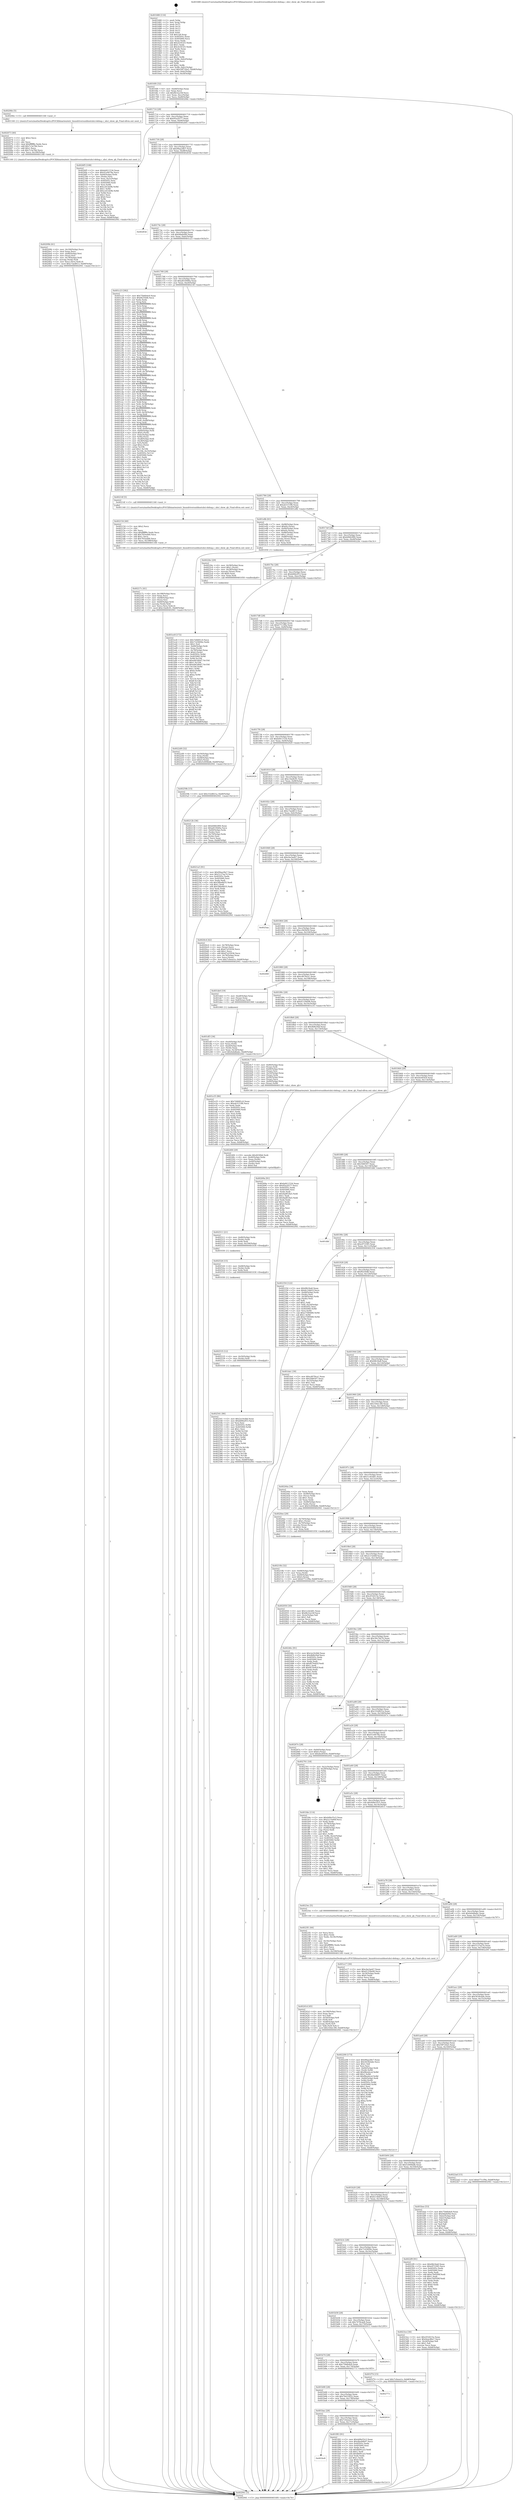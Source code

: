 digraph "0x401680" {
  label = "0x401680 (/mnt/c/Users/mathe/Desktop/tcc/POCII/binaries/extr_linuxdriversusbhostuhci-debug.c_uhci_show_qh_Final-ollvm.out::main(0))"
  labelloc = "t"
  node[shape=record]

  Entry [label="",width=0.3,height=0.3,shape=circle,fillcolor=black,style=filled]
  "0x4016f4" [label="{
     0x4016f4 [32]\l
     | [instrs]\l
     &nbsp;&nbsp;0x4016f4 \<+6\>: mov -0xb8(%rbp),%eax\l
     &nbsp;&nbsp;0x4016fa \<+2\>: mov %eax,%ecx\l
     &nbsp;&nbsp;0x4016fc \<+6\>: sub $0x8b32a16f,%ecx\l
     &nbsp;&nbsp;0x401702 \<+6\>: mov %eax,-0xcc(%rbp)\l
     &nbsp;&nbsp;0x401708 \<+6\>: mov %ecx,-0xd0(%rbp)\l
     &nbsp;&nbsp;0x40170e \<+6\>: je 000000000040206e \<main+0x9ee\>\l
  }"]
  "0x40206e" [label="{
     0x40206e [5]\l
     | [instrs]\l
     &nbsp;&nbsp;0x40206e \<+5\>: call 0000000000401160 \<next_i\>\l
     | [calls]\l
     &nbsp;&nbsp;0x401160 \{1\} (/mnt/c/Users/mathe/Desktop/tcc/POCII/binaries/extr_linuxdriversusbhostuhci-debug.c_uhci_show_qh_Final-ollvm.out::next_i)\l
  }"]
  "0x401714" [label="{
     0x401714 [28]\l
     | [instrs]\l
     &nbsp;&nbsp;0x401714 \<+5\>: jmp 0000000000401719 \<main+0x99\>\l
     &nbsp;&nbsp;0x401719 \<+6\>: mov -0xcc(%rbp),%eax\l
     &nbsp;&nbsp;0x40171f \<+5\>: sub $0x95a2f277,%eax\l
     &nbsp;&nbsp;0x401724 \<+6\>: mov %eax,-0xd4(%rbp)\l
     &nbsp;&nbsp;0x40172a \<+6\>: je 00000000004026f5 \<main+0x1075\>\l
  }"]
  Exit [label="",width=0.3,height=0.3,shape=circle,fillcolor=black,style=filled,peripheries=2]
  "0x4026f5" [label="{
     0x4026f5 [108]\l
     | [instrs]\l
     &nbsp;&nbsp;0x4026f5 \<+5\>: mov $0xbd411534,%eax\l
     &nbsp;&nbsp;0x4026fa \<+5\>: mov $0x41e9478a,%ecx\l
     &nbsp;&nbsp;0x4026ff \<+7\>: mov -0xb0(%rbp),%rdx\l
     &nbsp;&nbsp;0x402706 \<+2\>: mov (%rdx),%esi\l
     &nbsp;&nbsp;0x402708 \<+3\>: mov %esi,-0x2c(%rbp)\l
     &nbsp;&nbsp;0x40270b \<+7\>: mov 0x40505c,%esi\l
     &nbsp;&nbsp;0x402712 \<+7\>: mov 0x405060,%edi\l
     &nbsp;&nbsp;0x402719 \<+3\>: mov %esi,%r8d\l
     &nbsp;&nbsp;0x40271c \<+7\>: sub $0xcc61de9b,%r8d\l
     &nbsp;&nbsp;0x402723 \<+4\>: sub $0x1,%r8d\l
     &nbsp;&nbsp;0x402727 \<+7\>: add $0xcc61de9b,%r8d\l
     &nbsp;&nbsp;0x40272e \<+4\>: imul %r8d,%esi\l
     &nbsp;&nbsp;0x402732 \<+3\>: and $0x1,%esi\l
     &nbsp;&nbsp;0x402735 \<+3\>: cmp $0x0,%esi\l
     &nbsp;&nbsp;0x402738 \<+4\>: sete %r9b\l
     &nbsp;&nbsp;0x40273c \<+3\>: cmp $0xa,%edi\l
     &nbsp;&nbsp;0x40273f \<+4\>: setl %r10b\l
     &nbsp;&nbsp;0x402743 \<+3\>: mov %r9b,%r11b\l
     &nbsp;&nbsp;0x402746 \<+3\>: and %r10b,%r11b\l
     &nbsp;&nbsp;0x402749 \<+3\>: xor %r10b,%r9b\l
     &nbsp;&nbsp;0x40274c \<+3\>: or %r9b,%r11b\l
     &nbsp;&nbsp;0x40274f \<+4\>: test $0x1,%r11b\l
     &nbsp;&nbsp;0x402753 \<+3\>: cmovne %ecx,%eax\l
     &nbsp;&nbsp;0x402756 \<+6\>: mov %eax,-0xb8(%rbp)\l
     &nbsp;&nbsp;0x40275c \<+5\>: jmp 0000000000402941 \<main+0x12c1\>\l
  }"]
  "0x401730" [label="{
     0x401730 [28]\l
     | [instrs]\l
     &nbsp;&nbsp;0x401730 \<+5\>: jmp 0000000000401735 \<main+0xb5\>\l
     &nbsp;&nbsp;0x401735 \<+6\>: mov -0xcc(%rbp),%eax\l
     &nbsp;&nbsp;0x40173b \<+5\>: sub $0x99aa28e7,%eax\l
     &nbsp;&nbsp;0x401740 \<+6\>: mov %eax,-0xd8(%rbp)\l
     &nbsp;&nbsp;0x401746 \<+6\>: je 000000000040283d \<main+0x11bd\>\l
  }"]
  "0x402541" [label="{
     0x402541 [90]\l
     | [instrs]\l
     &nbsp;&nbsp;0x402541 \<+5\>: mov $0x2a10cfdd,%eax\l
     &nbsp;&nbsp;0x402546 \<+5\>: mov $0xb66b2f53,%ecx\l
     &nbsp;&nbsp;0x40254b \<+2\>: xor %esi,%esi\l
     &nbsp;&nbsp;0x40254d \<+8\>: mov 0x40505c,%r8d\l
     &nbsp;&nbsp;0x402555 \<+8\>: mov 0x405060,%r9d\l
     &nbsp;&nbsp;0x40255d \<+3\>: sub $0x1,%esi\l
     &nbsp;&nbsp;0x402560 \<+3\>: mov %r8d,%r10d\l
     &nbsp;&nbsp;0x402563 \<+3\>: add %esi,%r10d\l
     &nbsp;&nbsp;0x402566 \<+4\>: imul %r10d,%r8d\l
     &nbsp;&nbsp;0x40256a \<+4\>: and $0x1,%r8d\l
     &nbsp;&nbsp;0x40256e \<+4\>: cmp $0x0,%r8d\l
     &nbsp;&nbsp;0x402572 \<+4\>: sete %r11b\l
     &nbsp;&nbsp;0x402576 \<+4\>: cmp $0xa,%r9d\l
     &nbsp;&nbsp;0x40257a \<+3\>: setl %bl\l
     &nbsp;&nbsp;0x40257d \<+3\>: mov %r11b,%r14b\l
     &nbsp;&nbsp;0x402580 \<+3\>: and %bl,%r14b\l
     &nbsp;&nbsp;0x402583 \<+3\>: xor %bl,%r11b\l
     &nbsp;&nbsp;0x402586 \<+3\>: or %r11b,%r14b\l
     &nbsp;&nbsp;0x402589 \<+4\>: test $0x1,%r14b\l
     &nbsp;&nbsp;0x40258d \<+3\>: cmovne %ecx,%eax\l
     &nbsp;&nbsp;0x402590 \<+6\>: mov %eax,-0xb8(%rbp)\l
     &nbsp;&nbsp;0x402596 \<+5\>: jmp 0000000000402941 \<main+0x12c1\>\l
  }"]
  "0x40283d" [label="{
     0x40283d\l
  }", style=dashed]
  "0x40174c" [label="{
     0x40174c [28]\l
     | [instrs]\l
     &nbsp;&nbsp;0x40174c \<+5\>: jmp 0000000000401751 \<main+0xd1\>\l
     &nbsp;&nbsp;0x401751 \<+6\>: mov -0xcc(%rbp),%eax\l
     &nbsp;&nbsp;0x401757 \<+5\>: sub $0x9dafef4d,%eax\l
     &nbsp;&nbsp;0x40175c \<+6\>: mov %eax,-0xdc(%rbp)\l
     &nbsp;&nbsp;0x401762 \<+6\>: je 0000000000401c23 \<main+0x5a3\>\l
  }"]
  "0x402535" [label="{
     0x402535 [12]\l
     | [instrs]\l
     &nbsp;&nbsp;0x402535 \<+4\>: mov -0x50(%rbp),%rdx\l
     &nbsp;&nbsp;0x402539 \<+3\>: mov (%rdx),%rdi\l
     &nbsp;&nbsp;0x40253c \<+5\>: call 0000000000401030 \<free@plt\>\l
     | [calls]\l
     &nbsp;&nbsp;0x401030 \{1\} (unknown)\l
  }"]
  "0x401c23" [label="{
     0x401c23 [382]\l
     | [instrs]\l
     &nbsp;&nbsp;0x401c23 \<+5\>: mov $0x75b6b4e9,%eax\l
     &nbsp;&nbsp;0x401c28 \<+5\>: mov $0xf6250d6,%ecx\l
     &nbsp;&nbsp;0x401c2d \<+2\>: xor %edx,%edx\l
     &nbsp;&nbsp;0x401c2f \<+3\>: mov %rsp,%rsi\l
     &nbsp;&nbsp;0x401c32 \<+4\>: add $0xfffffffffffffff0,%rsi\l
     &nbsp;&nbsp;0x401c36 \<+3\>: mov %rsi,%rsp\l
     &nbsp;&nbsp;0x401c39 \<+7\>: mov %rsi,-0xb0(%rbp)\l
     &nbsp;&nbsp;0x401c40 \<+3\>: mov %rsp,%rsi\l
     &nbsp;&nbsp;0x401c43 \<+4\>: add $0xfffffffffffffff0,%rsi\l
     &nbsp;&nbsp;0x401c47 \<+3\>: mov %rsi,%rsp\l
     &nbsp;&nbsp;0x401c4a \<+3\>: mov %rsp,%rdi\l
     &nbsp;&nbsp;0x401c4d \<+4\>: add $0xfffffffffffffff0,%rdi\l
     &nbsp;&nbsp;0x401c51 \<+3\>: mov %rdi,%rsp\l
     &nbsp;&nbsp;0x401c54 \<+7\>: mov %rdi,-0xa8(%rbp)\l
     &nbsp;&nbsp;0x401c5b \<+3\>: mov %rsp,%rdi\l
     &nbsp;&nbsp;0x401c5e \<+4\>: add $0xfffffffffffffff0,%rdi\l
     &nbsp;&nbsp;0x401c62 \<+3\>: mov %rdi,%rsp\l
     &nbsp;&nbsp;0x401c65 \<+7\>: mov %rdi,-0xa0(%rbp)\l
     &nbsp;&nbsp;0x401c6c \<+3\>: mov %rsp,%rdi\l
     &nbsp;&nbsp;0x401c6f \<+4\>: add $0xfffffffffffffff0,%rdi\l
     &nbsp;&nbsp;0x401c73 \<+3\>: mov %rdi,%rsp\l
     &nbsp;&nbsp;0x401c76 \<+7\>: mov %rdi,-0x98(%rbp)\l
     &nbsp;&nbsp;0x401c7d \<+3\>: mov %rsp,%rdi\l
     &nbsp;&nbsp;0x401c80 \<+4\>: add $0xfffffffffffffff0,%rdi\l
     &nbsp;&nbsp;0x401c84 \<+3\>: mov %rdi,%rsp\l
     &nbsp;&nbsp;0x401c87 \<+7\>: mov %rdi,-0x90(%rbp)\l
     &nbsp;&nbsp;0x401c8e \<+3\>: mov %rsp,%rdi\l
     &nbsp;&nbsp;0x401c91 \<+4\>: add $0xfffffffffffffff0,%rdi\l
     &nbsp;&nbsp;0x401c95 \<+3\>: mov %rdi,%rsp\l
     &nbsp;&nbsp;0x401c98 \<+7\>: mov %rdi,-0x88(%rbp)\l
     &nbsp;&nbsp;0x401c9f \<+3\>: mov %rsp,%rdi\l
     &nbsp;&nbsp;0x401ca2 \<+4\>: add $0xfffffffffffffff0,%rdi\l
     &nbsp;&nbsp;0x401ca6 \<+3\>: mov %rdi,%rsp\l
     &nbsp;&nbsp;0x401ca9 \<+4\>: mov %rdi,-0x80(%rbp)\l
     &nbsp;&nbsp;0x401cad \<+3\>: mov %rsp,%rdi\l
     &nbsp;&nbsp;0x401cb0 \<+4\>: add $0xfffffffffffffff0,%rdi\l
     &nbsp;&nbsp;0x401cb4 \<+3\>: mov %rdi,%rsp\l
     &nbsp;&nbsp;0x401cb7 \<+4\>: mov %rdi,-0x78(%rbp)\l
     &nbsp;&nbsp;0x401cbb \<+3\>: mov %rsp,%rdi\l
     &nbsp;&nbsp;0x401cbe \<+4\>: add $0xfffffffffffffff0,%rdi\l
     &nbsp;&nbsp;0x401cc2 \<+3\>: mov %rdi,%rsp\l
     &nbsp;&nbsp;0x401cc5 \<+4\>: mov %rdi,-0x70(%rbp)\l
     &nbsp;&nbsp;0x401cc9 \<+3\>: mov %rsp,%rdi\l
     &nbsp;&nbsp;0x401ccc \<+4\>: add $0xfffffffffffffff0,%rdi\l
     &nbsp;&nbsp;0x401cd0 \<+3\>: mov %rdi,%rsp\l
     &nbsp;&nbsp;0x401cd3 \<+4\>: mov %rdi,-0x68(%rbp)\l
     &nbsp;&nbsp;0x401cd7 \<+3\>: mov %rsp,%rdi\l
     &nbsp;&nbsp;0x401cda \<+4\>: add $0xfffffffffffffff0,%rdi\l
     &nbsp;&nbsp;0x401cde \<+3\>: mov %rdi,%rsp\l
     &nbsp;&nbsp;0x401ce1 \<+4\>: mov %rdi,-0x60(%rbp)\l
     &nbsp;&nbsp;0x401ce5 \<+3\>: mov %rsp,%rdi\l
     &nbsp;&nbsp;0x401ce8 \<+4\>: add $0xfffffffffffffff0,%rdi\l
     &nbsp;&nbsp;0x401cec \<+3\>: mov %rdi,%rsp\l
     &nbsp;&nbsp;0x401cef \<+4\>: mov %rdi,-0x58(%rbp)\l
     &nbsp;&nbsp;0x401cf3 \<+3\>: mov %rsp,%rdi\l
     &nbsp;&nbsp;0x401cf6 \<+4\>: add $0xfffffffffffffff0,%rdi\l
     &nbsp;&nbsp;0x401cfa \<+3\>: mov %rdi,%rsp\l
     &nbsp;&nbsp;0x401cfd \<+4\>: mov %rdi,-0x50(%rbp)\l
     &nbsp;&nbsp;0x401d01 \<+3\>: mov %rsp,%rdi\l
     &nbsp;&nbsp;0x401d04 \<+4\>: add $0xfffffffffffffff0,%rdi\l
     &nbsp;&nbsp;0x401d08 \<+3\>: mov %rdi,%rsp\l
     &nbsp;&nbsp;0x401d0b \<+4\>: mov %rdi,-0x48(%rbp)\l
     &nbsp;&nbsp;0x401d0f \<+3\>: mov %rsp,%rdi\l
     &nbsp;&nbsp;0x401d12 \<+4\>: add $0xfffffffffffffff0,%rdi\l
     &nbsp;&nbsp;0x401d16 \<+3\>: mov %rdi,%rsp\l
     &nbsp;&nbsp;0x401d19 \<+4\>: mov %rdi,-0x40(%rbp)\l
     &nbsp;&nbsp;0x401d1d \<+7\>: mov -0xb0(%rbp),%rdi\l
     &nbsp;&nbsp;0x401d24 \<+6\>: movl $0x0,(%rdi)\l
     &nbsp;&nbsp;0x401d2a \<+7\>: mov -0xbc(%rbp),%r8d\l
     &nbsp;&nbsp;0x401d31 \<+3\>: mov %r8d,(%rsi)\l
     &nbsp;&nbsp;0x401d34 \<+7\>: mov -0xa8(%rbp),%rdi\l
     &nbsp;&nbsp;0x401d3b \<+7\>: mov -0xc8(%rbp),%r9\l
     &nbsp;&nbsp;0x401d42 \<+3\>: mov %r9,(%rdi)\l
     &nbsp;&nbsp;0x401d45 \<+3\>: cmpl $0x2,(%rsi)\l
     &nbsp;&nbsp;0x401d48 \<+4\>: setne %r10b\l
     &nbsp;&nbsp;0x401d4c \<+4\>: and $0x1,%r10b\l
     &nbsp;&nbsp;0x401d50 \<+4\>: mov %r10b,-0x35(%rbp)\l
     &nbsp;&nbsp;0x401d54 \<+8\>: mov 0x40505c,%r11d\l
     &nbsp;&nbsp;0x401d5c \<+7\>: mov 0x405060,%ebx\l
     &nbsp;&nbsp;0x401d63 \<+3\>: sub $0x1,%edx\l
     &nbsp;&nbsp;0x401d66 \<+3\>: mov %r11d,%r14d\l
     &nbsp;&nbsp;0x401d69 \<+3\>: add %edx,%r14d\l
     &nbsp;&nbsp;0x401d6c \<+4\>: imul %r14d,%r11d\l
     &nbsp;&nbsp;0x401d70 \<+4\>: and $0x1,%r11d\l
     &nbsp;&nbsp;0x401d74 \<+4\>: cmp $0x0,%r11d\l
     &nbsp;&nbsp;0x401d78 \<+4\>: sete %r10b\l
     &nbsp;&nbsp;0x401d7c \<+3\>: cmp $0xa,%ebx\l
     &nbsp;&nbsp;0x401d7f \<+4\>: setl %r15b\l
     &nbsp;&nbsp;0x401d83 \<+3\>: mov %r10b,%r12b\l
     &nbsp;&nbsp;0x401d86 \<+3\>: and %r15b,%r12b\l
     &nbsp;&nbsp;0x401d89 \<+3\>: xor %r15b,%r10b\l
     &nbsp;&nbsp;0x401d8c \<+3\>: or %r10b,%r12b\l
     &nbsp;&nbsp;0x401d8f \<+4\>: test $0x1,%r12b\l
     &nbsp;&nbsp;0x401d93 \<+3\>: cmovne %ecx,%eax\l
     &nbsp;&nbsp;0x401d96 \<+6\>: mov %eax,-0xb8(%rbp)\l
     &nbsp;&nbsp;0x401d9c \<+5\>: jmp 0000000000402941 \<main+0x12c1\>\l
  }"]
  "0x401768" [label="{
     0x401768 [28]\l
     | [instrs]\l
     &nbsp;&nbsp;0x401768 \<+5\>: jmp 000000000040176d \<main+0xed\>\l
     &nbsp;&nbsp;0x40176d \<+6\>: mov -0xcc(%rbp),%eax\l
     &nbsp;&nbsp;0x401773 \<+5\>: sub $0xa8330d0a,%eax\l
     &nbsp;&nbsp;0x401778 \<+6\>: mov %eax,-0xe0(%rbp)\l
     &nbsp;&nbsp;0x40177e \<+6\>: je 000000000040214f \<main+0xacf\>\l
  }"]
  "0x402526" [label="{
     0x402526 [15]\l
     | [instrs]\l
     &nbsp;&nbsp;0x402526 \<+4\>: mov -0x68(%rbp),%rdx\l
     &nbsp;&nbsp;0x40252a \<+3\>: mov (%rdx),%rdx\l
     &nbsp;&nbsp;0x40252d \<+3\>: mov %rdx,%rdi\l
     &nbsp;&nbsp;0x402530 \<+5\>: call 0000000000401030 \<free@plt\>\l
     | [calls]\l
     &nbsp;&nbsp;0x401030 \{1\} (unknown)\l
  }"]
  "0x40214f" [label="{
     0x40214f [5]\l
     | [instrs]\l
     &nbsp;&nbsp;0x40214f \<+5\>: call 0000000000401160 \<next_i\>\l
     | [calls]\l
     &nbsp;&nbsp;0x401160 \{1\} (/mnt/c/Users/mathe/Desktop/tcc/POCII/binaries/extr_linuxdriversusbhostuhci-debug.c_uhci_show_qh_Final-ollvm.out::next_i)\l
  }"]
  "0x401784" [label="{
     0x401784 [28]\l
     | [instrs]\l
     &nbsp;&nbsp;0x401784 \<+5\>: jmp 0000000000401789 \<main+0x109\>\l
     &nbsp;&nbsp;0x401789 \<+6\>: mov -0xcc(%rbp),%eax\l
     &nbsp;&nbsp;0x40178f \<+5\>: sub $0xab3153f6,%eax\l
     &nbsp;&nbsp;0x401794 \<+6\>: mov %eax,-0xe4(%rbp)\l
     &nbsp;&nbsp;0x40179a \<+6\>: je 0000000000401e8b \<main+0x80b\>\l
  }"]
  "0x402511" [label="{
     0x402511 [21]\l
     | [instrs]\l
     &nbsp;&nbsp;0x402511 \<+4\>: mov -0x80(%rbp),%rdx\l
     &nbsp;&nbsp;0x402515 \<+3\>: mov (%rdx),%rdx\l
     &nbsp;&nbsp;0x402518 \<+3\>: mov %rdx,%rdi\l
     &nbsp;&nbsp;0x40251b \<+6\>: mov %eax,-0x194(%rbp)\l
     &nbsp;&nbsp;0x402521 \<+5\>: call 0000000000401030 \<free@plt\>\l
     | [calls]\l
     &nbsp;&nbsp;0x401030 \{1\} (unknown)\l
  }"]
  "0x401e8b" [label="{
     0x401e8b [61]\l
     | [instrs]\l
     &nbsp;&nbsp;0x401e8b \<+7\>: mov -0x98(%rbp),%rax\l
     &nbsp;&nbsp;0x401e92 \<+6\>: movl $0x64,(%rax)\l
     &nbsp;&nbsp;0x401e98 \<+7\>: mov -0x90(%rbp),%rax\l
     &nbsp;&nbsp;0x401e9f \<+6\>: movl $0x64,(%rax)\l
     &nbsp;&nbsp;0x401ea5 \<+7\>: mov -0x88(%rbp),%rax\l
     &nbsp;&nbsp;0x401eac \<+6\>: movl $0x1,(%rax)\l
     &nbsp;&nbsp;0x401eb2 \<+7\>: mov -0x88(%rbp),%rax\l
     &nbsp;&nbsp;0x401eb9 \<+3\>: movslq (%rax),%rax\l
     &nbsp;&nbsp;0x401ebc \<+4\>: shl $0x2,%rax\l
     &nbsp;&nbsp;0x401ec0 \<+3\>: mov %rax,%rdi\l
     &nbsp;&nbsp;0x401ec3 \<+5\>: call 0000000000401050 \<malloc@plt\>\l
     | [calls]\l
     &nbsp;&nbsp;0x401050 \{1\} (unknown)\l
  }"]
  "0x4017a0" [label="{
     0x4017a0 [28]\l
     | [instrs]\l
     &nbsp;&nbsp;0x4017a0 \<+5\>: jmp 00000000004017a5 \<main+0x125\>\l
     &nbsp;&nbsp;0x4017a5 \<+6\>: mov -0xcc(%rbp),%eax\l
     &nbsp;&nbsp;0x4017ab \<+5\>: sub $0xb06628f4,%eax\l
     &nbsp;&nbsp;0x4017b0 \<+6\>: mov %eax,-0xe8(%rbp)\l
     &nbsp;&nbsp;0x4017b6 \<+6\>: je 00000000004022bc \<main+0xc3c\>\l
  }"]
  "0x4024f4" [label="{
     0x4024f4 [29]\l
     | [instrs]\l
     &nbsp;&nbsp;0x4024f4 \<+10\>: movabs $0x4030b6,%rdi\l
     &nbsp;&nbsp;0x4024fe \<+4\>: mov -0x40(%rbp),%rdx\l
     &nbsp;&nbsp;0x402502 \<+2\>: mov %eax,(%rdx)\l
     &nbsp;&nbsp;0x402504 \<+4\>: mov -0x40(%rbp),%rdx\l
     &nbsp;&nbsp;0x402508 \<+2\>: mov (%rdx),%esi\l
     &nbsp;&nbsp;0x40250a \<+2\>: mov $0x0,%al\l
     &nbsp;&nbsp;0x40250c \<+5\>: call 0000000000401040 \<printf@plt\>\l
     | [calls]\l
     &nbsp;&nbsp;0x401040 \{1\} (unknown)\l
  }"]
  "0x4022bc" [label="{
     0x4022bc [29]\l
     | [instrs]\l
     &nbsp;&nbsp;0x4022bc \<+4\>: mov -0x58(%rbp),%rax\l
     &nbsp;&nbsp;0x4022c0 \<+6\>: movl $0x1,(%rax)\l
     &nbsp;&nbsp;0x4022c6 \<+4\>: mov -0x58(%rbp),%rax\l
     &nbsp;&nbsp;0x4022ca \<+3\>: movslq (%rax),%rax\l
     &nbsp;&nbsp;0x4022cd \<+4\>: shl $0x0,%rax\l
     &nbsp;&nbsp;0x4022d1 \<+3\>: mov %rax,%rdi\l
     &nbsp;&nbsp;0x4022d4 \<+5\>: call 0000000000401050 \<malloc@plt\>\l
     | [calls]\l
     &nbsp;&nbsp;0x401050 \{1\} (unknown)\l
  }"]
  "0x4017bc" [label="{
     0x4017bc [28]\l
     | [instrs]\l
     &nbsp;&nbsp;0x4017bc \<+5\>: jmp 00000000004017c1 \<main+0x141\>\l
     &nbsp;&nbsp;0x4017c1 \<+6\>: mov -0xcc(%rbp),%eax\l
     &nbsp;&nbsp;0x4017c7 \<+5\>: sub $0xb66b2f53,%eax\l
     &nbsp;&nbsp;0x4017cc \<+6\>: mov %eax,-0xec(%rbp)\l
     &nbsp;&nbsp;0x4017d2 \<+6\>: je 000000000040259b \<main+0xf1b\>\l
  }"]
  "0x40241d" [label="{
     0x40241d [45]\l
     | [instrs]\l
     &nbsp;&nbsp;0x40241d \<+6\>: mov -0x190(%rbp),%ecx\l
     &nbsp;&nbsp;0x402423 \<+3\>: imul %eax,%ecx\l
     &nbsp;&nbsp;0x402426 \<+3\>: mov %cl,%dil\l
     &nbsp;&nbsp;0x402429 \<+4\>: mov -0x50(%rbp),%r8\l
     &nbsp;&nbsp;0x40242d \<+3\>: mov (%r8),%r8\l
     &nbsp;&nbsp;0x402430 \<+4\>: mov -0x48(%rbp),%r9\l
     &nbsp;&nbsp;0x402434 \<+3\>: movslq (%r9),%r9\l
     &nbsp;&nbsp;0x402437 \<+4\>: mov %dil,(%r8,%r9,1)\l
     &nbsp;&nbsp;0x40243b \<+10\>: movl $0x164ec3f0,-0xb8(%rbp)\l
     &nbsp;&nbsp;0x402445 \<+5\>: jmp 0000000000402941 \<main+0x12c1\>\l
  }"]
  "0x40259b" [label="{
     0x40259b [15]\l
     | [instrs]\l
     &nbsp;&nbsp;0x40259b \<+10\>: movl $0x332d821a,-0xb8(%rbp)\l
     &nbsp;&nbsp;0x4025a5 \<+5\>: jmp 0000000000402941 \<main+0x12c1\>\l
  }"]
  "0x4017d8" [label="{
     0x4017d8 [28]\l
     | [instrs]\l
     &nbsp;&nbsp;0x4017d8 \<+5\>: jmp 00000000004017dd \<main+0x15d\>\l
     &nbsp;&nbsp;0x4017dd \<+6\>: mov -0xcc(%rbp),%eax\l
     &nbsp;&nbsp;0x4017e3 \<+5\>: sub $0xb77c1f9a,%eax\l
     &nbsp;&nbsp;0x4017e8 \<+6\>: mov %eax,-0xf0(%rbp)\l
     &nbsp;&nbsp;0x4017ee \<+6\>: je 000000000040212b \<main+0xaab\>\l
  }"]
  "0x4023f1" [label="{
     0x4023f1 [44]\l
     | [instrs]\l
     &nbsp;&nbsp;0x4023f1 \<+2\>: xor %ecx,%ecx\l
     &nbsp;&nbsp;0x4023f3 \<+5\>: mov $0x2,%edx\l
     &nbsp;&nbsp;0x4023f8 \<+6\>: mov %edx,-0x18c(%rbp)\l
     &nbsp;&nbsp;0x4023fe \<+1\>: cltd\l
     &nbsp;&nbsp;0x4023ff \<+6\>: mov -0x18c(%rbp),%esi\l
     &nbsp;&nbsp;0x402405 \<+2\>: idiv %esi\l
     &nbsp;&nbsp;0x402407 \<+6\>: imul $0xfffffffe,%edx,%edx\l
     &nbsp;&nbsp;0x40240d \<+3\>: sub $0x1,%ecx\l
     &nbsp;&nbsp;0x402410 \<+2\>: sub %ecx,%edx\l
     &nbsp;&nbsp;0x402412 \<+6\>: mov %edx,-0x190(%rbp)\l
     &nbsp;&nbsp;0x402418 \<+5\>: call 0000000000401160 \<next_i\>\l
     | [calls]\l
     &nbsp;&nbsp;0x401160 \{1\} (/mnt/c/Users/mathe/Desktop/tcc/POCII/binaries/extr_linuxdriversusbhostuhci-debug.c_uhci_show_qh_Final-ollvm.out::next_i)\l
  }"]
  "0x40212b" [label="{
     0x40212b [36]\l
     | [instrs]\l
     &nbsp;&nbsp;0x40212b \<+5\>: mov $0xb06628f4,%eax\l
     &nbsp;&nbsp;0x402130 \<+5\>: mov $0xa8330d0a,%ecx\l
     &nbsp;&nbsp;0x402135 \<+4\>: mov -0x60(%rbp),%rdx\l
     &nbsp;&nbsp;0x402139 \<+2\>: mov (%rdx),%esi\l
     &nbsp;&nbsp;0x40213b \<+4\>: mov -0x70(%rbp),%rdx\l
     &nbsp;&nbsp;0x40213f \<+2\>: cmp (%rdx),%esi\l
     &nbsp;&nbsp;0x402141 \<+3\>: cmovl %ecx,%eax\l
     &nbsp;&nbsp;0x402144 \<+6\>: mov %eax,-0xb8(%rbp)\l
     &nbsp;&nbsp;0x40214a \<+5\>: jmp 0000000000402941 \<main+0x12c1\>\l
  }"]
  "0x4017f4" [label="{
     0x4017f4 [28]\l
     | [instrs]\l
     &nbsp;&nbsp;0x4017f4 \<+5\>: jmp 00000000004017f9 \<main+0x179\>\l
     &nbsp;&nbsp;0x4017f9 \<+6\>: mov -0xcc(%rbp),%eax\l
     &nbsp;&nbsp;0x4017ff \<+5\>: sub $0xbd411534,%eax\l
     &nbsp;&nbsp;0x401804 \<+6\>: mov %eax,-0xf4(%rbp)\l
     &nbsp;&nbsp;0x40180a \<+6\>: je 0000000000402929 \<main+0x12a9\>\l
  }"]
  "0x4022d9" [label="{
     0x4022d9 [32]\l
     | [instrs]\l
     &nbsp;&nbsp;0x4022d9 \<+4\>: mov -0x50(%rbp),%rdi\l
     &nbsp;&nbsp;0x4022dd \<+3\>: mov %rax,(%rdi)\l
     &nbsp;&nbsp;0x4022e0 \<+4\>: mov -0x48(%rbp),%rax\l
     &nbsp;&nbsp;0x4022e4 \<+6\>: movl $0x0,(%rax)\l
     &nbsp;&nbsp;0x4022ea \<+10\>: movl $0x5c694bdb,-0xb8(%rbp)\l
     &nbsp;&nbsp;0x4022f4 \<+5\>: jmp 0000000000402941 \<main+0x12c1\>\l
  }"]
  "0x402929" [label="{
     0x402929\l
  }", style=dashed]
  "0x401810" [label="{
     0x401810 [28]\l
     | [instrs]\l
     &nbsp;&nbsp;0x401810 \<+5\>: jmp 0000000000401815 \<main+0x195\>\l
     &nbsp;&nbsp;0x401815 \<+6\>: mov -0xcc(%rbp),%eax\l
     &nbsp;&nbsp;0x40181b \<+5\>: sub $0xc1be8c91,%eax\l
     &nbsp;&nbsp;0x401820 \<+6\>: mov %eax,-0xf8(%rbp)\l
     &nbsp;&nbsp;0x401826 \<+6\>: je 00000000004021a5 \<main+0xb25\>\l
  }"]
  "0x40217c" [label="{
     0x40217c [41]\l
     | [instrs]\l
     &nbsp;&nbsp;0x40217c \<+6\>: mov -0x188(%rbp),%ecx\l
     &nbsp;&nbsp;0x402182 \<+3\>: imul %eax,%ecx\l
     &nbsp;&nbsp;0x402185 \<+4\>: mov -0x68(%rbp),%rsi\l
     &nbsp;&nbsp;0x402189 \<+3\>: mov (%rsi),%rsi\l
     &nbsp;&nbsp;0x40218c \<+4\>: mov -0x60(%rbp),%rdi\l
     &nbsp;&nbsp;0x402190 \<+3\>: movslq (%rdi),%rdi\l
     &nbsp;&nbsp;0x402193 \<+3\>: mov %ecx,(%rsi,%rdi,4)\l
     &nbsp;&nbsp;0x402196 \<+10\>: movl $0xc1be8c91,-0xb8(%rbp)\l
     &nbsp;&nbsp;0x4021a0 \<+5\>: jmp 0000000000402941 \<main+0x12c1\>\l
  }"]
  "0x4021a5" [label="{
     0x4021a5 [91]\l
     | [instrs]\l
     &nbsp;&nbsp;0x4021a5 \<+5\>: mov $0x99aa28e7,%eax\l
     &nbsp;&nbsp;0x4021aa \<+5\>: mov $0x5127aa74,%ecx\l
     &nbsp;&nbsp;0x4021af \<+7\>: mov 0x40505c,%edx\l
     &nbsp;&nbsp;0x4021b6 \<+7\>: mov 0x405060,%esi\l
     &nbsp;&nbsp;0x4021bd \<+2\>: mov %edx,%edi\l
     &nbsp;&nbsp;0x4021bf \<+6\>: sub $0x58ba8d35,%edi\l
     &nbsp;&nbsp;0x4021c5 \<+3\>: sub $0x1,%edi\l
     &nbsp;&nbsp;0x4021c8 \<+6\>: add $0x58ba8d35,%edi\l
     &nbsp;&nbsp;0x4021ce \<+3\>: imul %edi,%edx\l
     &nbsp;&nbsp;0x4021d1 \<+3\>: and $0x1,%edx\l
     &nbsp;&nbsp;0x4021d4 \<+3\>: cmp $0x0,%edx\l
     &nbsp;&nbsp;0x4021d7 \<+4\>: sete %r8b\l
     &nbsp;&nbsp;0x4021db \<+3\>: cmp $0xa,%esi\l
     &nbsp;&nbsp;0x4021de \<+4\>: setl %r9b\l
     &nbsp;&nbsp;0x4021e2 \<+3\>: mov %r8b,%r10b\l
     &nbsp;&nbsp;0x4021e5 \<+3\>: and %r9b,%r10b\l
     &nbsp;&nbsp;0x4021e8 \<+3\>: xor %r9b,%r8b\l
     &nbsp;&nbsp;0x4021eb \<+3\>: or %r8b,%r10b\l
     &nbsp;&nbsp;0x4021ee \<+4\>: test $0x1,%r10b\l
     &nbsp;&nbsp;0x4021f2 \<+3\>: cmovne %ecx,%eax\l
     &nbsp;&nbsp;0x4021f5 \<+6\>: mov %eax,-0xb8(%rbp)\l
     &nbsp;&nbsp;0x4021fb \<+5\>: jmp 0000000000402941 \<main+0x12c1\>\l
  }"]
  "0x40182c" [label="{
     0x40182c [28]\l
     | [instrs]\l
     &nbsp;&nbsp;0x40182c \<+5\>: jmp 0000000000401831 \<main+0x1b1\>\l
     &nbsp;&nbsp;0x401831 \<+6\>: mov -0xcc(%rbp),%eax\l
     &nbsp;&nbsp;0x401837 \<+5\>: sub $0xc7aed613,%eax\l
     &nbsp;&nbsp;0x40183c \<+6\>: mov %eax,-0xfc(%rbp)\l
     &nbsp;&nbsp;0x401842 \<+6\>: je 00000000004020c4 \<main+0xa44\>\l
  }"]
  "0x402154" [label="{
     0x402154 [40]\l
     | [instrs]\l
     &nbsp;&nbsp;0x402154 \<+5\>: mov $0x2,%ecx\l
     &nbsp;&nbsp;0x402159 \<+1\>: cltd\l
     &nbsp;&nbsp;0x40215a \<+2\>: idiv %ecx\l
     &nbsp;&nbsp;0x40215c \<+6\>: imul $0xfffffffe,%edx,%ecx\l
     &nbsp;&nbsp;0x402162 \<+6\>: add $0x783eafd0,%ecx\l
     &nbsp;&nbsp;0x402168 \<+3\>: add $0x1,%ecx\l
     &nbsp;&nbsp;0x40216b \<+6\>: sub $0x783eafd0,%ecx\l
     &nbsp;&nbsp;0x402171 \<+6\>: mov %ecx,-0x188(%rbp)\l
     &nbsp;&nbsp;0x402177 \<+5\>: call 0000000000401160 \<next_i\>\l
     | [calls]\l
     &nbsp;&nbsp;0x401160 \{1\} (/mnt/c/Users/mathe/Desktop/tcc/POCII/binaries/extr_linuxdriversusbhostuhci-debug.c_uhci_show_qh_Final-ollvm.out::next_i)\l
  }"]
  "0x4020c4" [label="{
     0x4020c4 [42]\l
     | [instrs]\l
     &nbsp;&nbsp;0x4020c4 \<+4\>: mov -0x78(%rbp),%rax\l
     &nbsp;&nbsp;0x4020c8 \<+2\>: mov (%rax),%ecx\l
     &nbsp;&nbsp;0x4020ca \<+6\>: sub $0x67a55936,%ecx\l
     &nbsp;&nbsp;0x4020d0 \<+3\>: add $0x1,%ecx\l
     &nbsp;&nbsp;0x4020d3 \<+6\>: add $0x67a55936,%ecx\l
     &nbsp;&nbsp;0x4020d9 \<+4\>: mov -0x78(%rbp),%rax\l
     &nbsp;&nbsp;0x4020dd \<+2\>: mov %ecx,(%rax)\l
     &nbsp;&nbsp;0x4020df \<+10\>: movl $0x7c0eea1e,-0xb8(%rbp)\l
     &nbsp;&nbsp;0x4020e9 \<+5\>: jmp 0000000000402941 \<main+0x12c1\>\l
  }"]
  "0x401848" [label="{
     0x401848 [28]\l
     | [instrs]\l
     &nbsp;&nbsp;0x401848 \<+5\>: jmp 000000000040184d \<main+0x1cd\>\l
     &nbsp;&nbsp;0x40184d \<+6\>: mov -0xcc(%rbp),%eax\l
     &nbsp;&nbsp;0x401853 \<+5\>: sub $0xcba3aeb7,%eax\l
     &nbsp;&nbsp;0x401858 \<+6\>: mov %eax,-0x100(%rbp)\l
     &nbsp;&nbsp;0x40185e \<+6\>: je 00000000004025aa \<main+0xf2a\>\l
  }"]
  "0x40210b" [label="{
     0x40210b [32]\l
     | [instrs]\l
     &nbsp;&nbsp;0x40210b \<+4\>: mov -0x68(%rbp),%rdi\l
     &nbsp;&nbsp;0x40210f \<+3\>: mov %rax,(%rdi)\l
     &nbsp;&nbsp;0x402112 \<+4\>: mov -0x60(%rbp),%rax\l
     &nbsp;&nbsp;0x402116 \<+6\>: movl $0x0,(%rax)\l
     &nbsp;&nbsp;0x40211c \<+10\>: movl $0xb77c1f9a,-0xb8(%rbp)\l
     &nbsp;&nbsp;0x402126 \<+5\>: jmp 0000000000402941 \<main+0x12c1\>\l
  }"]
  "0x4025aa" [label="{
     0x4025aa\l
  }", style=dashed]
  "0x401864" [label="{
     0x401864 [28]\l
     | [instrs]\l
     &nbsp;&nbsp;0x401864 \<+5\>: jmp 0000000000401869 \<main+0x1e9\>\l
     &nbsp;&nbsp;0x401869 \<+6\>: mov -0xcc(%rbp),%eax\l
     &nbsp;&nbsp;0x40186f \<+5\>: sub $0xcc9d3b50,%eax\l
     &nbsp;&nbsp;0x401874 \<+6\>: mov %eax,-0x104(%rbp)\l
     &nbsp;&nbsp;0x40187a \<+6\>: je 000000000040266f \<main+0xfef\>\l
  }"]
  "0x40209b" [label="{
     0x40209b [41]\l
     | [instrs]\l
     &nbsp;&nbsp;0x40209b \<+6\>: mov -0x184(%rbp),%ecx\l
     &nbsp;&nbsp;0x4020a1 \<+3\>: imul %eax,%ecx\l
     &nbsp;&nbsp;0x4020a4 \<+4\>: mov -0x80(%rbp),%rsi\l
     &nbsp;&nbsp;0x4020a8 \<+3\>: mov (%rsi),%rsi\l
     &nbsp;&nbsp;0x4020ab \<+4\>: mov -0x78(%rbp),%rdi\l
     &nbsp;&nbsp;0x4020af \<+3\>: movslq (%rdi),%rdi\l
     &nbsp;&nbsp;0x4020b2 \<+3\>: mov %ecx,(%rsi,%rdi,4)\l
     &nbsp;&nbsp;0x4020b5 \<+10\>: movl $0xc7aed613,-0xb8(%rbp)\l
     &nbsp;&nbsp;0x4020bf \<+5\>: jmp 0000000000402941 \<main+0x12c1\>\l
  }"]
  "0x40266f" [label="{
     0x40266f\l
  }", style=dashed]
  "0x401880" [label="{
     0x401880 [28]\l
     | [instrs]\l
     &nbsp;&nbsp;0x401880 \<+5\>: jmp 0000000000401885 \<main+0x205\>\l
     &nbsp;&nbsp;0x401885 \<+6\>: mov -0xcc(%rbp),%eax\l
     &nbsp;&nbsp;0x40188b \<+5\>: sub $0xcd078ca1,%eax\l
     &nbsp;&nbsp;0x401890 \<+6\>: mov %eax,-0x108(%rbp)\l
     &nbsp;&nbsp;0x401896 \<+6\>: je 0000000000401de0 \<main+0x760\>\l
  }"]
  "0x402073" [label="{
     0x402073 [40]\l
     | [instrs]\l
     &nbsp;&nbsp;0x402073 \<+5\>: mov $0x2,%ecx\l
     &nbsp;&nbsp;0x402078 \<+1\>: cltd\l
     &nbsp;&nbsp;0x402079 \<+2\>: idiv %ecx\l
     &nbsp;&nbsp;0x40207b \<+6\>: imul $0xfffffffe,%edx,%ecx\l
     &nbsp;&nbsp;0x402081 \<+6\>: add $0x7c3a78d,%ecx\l
     &nbsp;&nbsp;0x402087 \<+3\>: add $0x1,%ecx\l
     &nbsp;&nbsp;0x40208a \<+6\>: sub $0x7c3a78d,%ecx\l
     &nbsp;&nbsp;0x402090 \<+6\>: mov %ecx,-0x184(%rbp)\l
     &nbsp;&nbsp;0x402096 \<+5\>: call 0000000000401160 \<next_i\>\l
     | [calls]\l
     &nbsp;&nbsp;0x401160 \{1\} (/mnt/c/Users/mathe/Desktop/tcc/POCII/binaries/extr_linuxdriversusbhostuhci-debug.c_uhci_show_qh_Final-ollvm.out::next_i)\l
  }"]
  "0x401de0" [label="{
     0x401de0 [19]\l
     | [instrs]\l
     &nbsp;&nbsp;0x401de0 \<+7\>: mov -0xa8(%rbp),%rax\l
     &nbsp;&nbsp;0x401de7 \<+3\>: mov (%rax),%rax\l
     &nbsp;&nbsp;0x401dea \<+4\>: mov 0x8(%rax),%rdi\l
     &nbsp;&nbsp;0x401dee \<+5\>: call 0000000000401060 \<atoi@plt\>\l
     | [calls]\l
     &nbsp;&nbsp;0x401060 \{1\} (unknown)\l
  }"]
  "0x40189c" [label="{
     0x40189c [28]\l
     | [instrs]\l
     &nbsp;&nbsp;0x40189c \<+5\>: jmp 00000000004018a1 \<main+0x221\>\l
     &nbsp;&nbsp;0x4018a1 \<+6\>: mov -0xcc(%rbp),%eax\l
     &nbsp;&nbsp;0x4018a7 \<+5\>: sub $0xd1339e08,%eax\l
     &nbsp;&nbsp;0x4018ac \<+6\>: mov %eax,-0x10c(%rbp)\l
     &nbsp;&nbsp;0x4018b2 \<+6\>: je 0000000000401e35 \<main+0x7b5\>\l
  }"]
  "0x401bc8" [label="{
     0x401bc8\l
  }", style=dashed]
  "0x401e35" [label="{
     0x401e35 [86]\l
     | [instrs]\l
     &nbsp;&nbsp;0x401e35 \<+5\>: mov $0x7d4681c0,%eax\l
     &nbsp;&nbsp;0x401e3a \<+5\>: mov $0xab3153f6,%ecx\l
     &nbsp;&nbsp;0x401e3f \<+2\>: xor %edx,%edx\l
     &nbsp;&nbsp;0x401e41 \<+7\>: mov 0x40505c,%esi\l
     &nbsp;&nbsp;0x401e48 \<+7\>: mov 0x405060,%edi\l
     &nbsp;&nbsp;0x401e4f \<+3\>: sub $0x1,%edx\l
     &nbsp;&nbsp;0x401e52 \<+3\>: mov %esi,%r8d\l
     &nbsp;&nbsp;0x401e55 \<+3\>: add %edx,%r8d\l
     &nbsp;&nbsp;0x401e58 \<+4\>: imul %r8d,%esi\l
     &nbsp;&nbsp;0x401e5c \<+3\>: and $0x1,%esi\l
     &nbsp;&nbsp;0x401e5f \<+3\>: cmp $0x0,%esi\l
     &nbsp;&nbsp;0x401e62 \<+4\>: sete %r9b\l
     &nbsp;&nbsp;0x401e66 \<+3\>: cmp $0xa,%edi\l
     &nbsp;&nbsp;0x401e69 \<+4\>: setl %r10b\l
     &nbsp;&nbsp;0x401e6d \<+3\>: mov %r9b,%r11b\l
     &nbsp;&nbsp;0x401e70 \<+3\>: and %r10b,%r11b\l
     &nbsp;&nbsp;0x401e73 \<+3\>: xor %r10b,%r9b\l
     &nbsp;&nbsp;0x401e76 \<+3\>: or %r9b,%r11b\l
     &nbsp;&nbsp;0x401e79 \<+4\>: test $0x1,%r11b\l
     &nbsp;&nbsp;0x401e7d \<+3\>: cmovne %ecx,%eax\l
     &nbsp;&nbsp;0x401e80 \<+6\>: mov %eax,-0xb8(%rbp)\l
     &nbsp;&nbsp;0x401e86 \<+5\>: jmp 0000000000402941 \<main+0x12c1\>\l
  }"]
  "0x4018b8" [label="{
     0x4018b8 [28]\l
     | [instrs]\l
     &nbsp;&nbsp;0x4018b8 \<+5\>: jmp 00000000004018bd \<main+0x23d\>\l
     &nbsp;&nbsp;0x4018bd \<+6\>: mov -0xcc(%rbp),%eax\l
     &nbsp;&nbsp;0x4018c3 \<+5\>: sub $0xdbfb29af,%eax\l
     &nbsp;&nbsp;0x4018c8 \<+6\>: mov %eax,-0x110(%rbp)\l
     &nbsp;&nbsp;0x4018ce \<+6\>: je 00000000004024c7 \<main+0xe47\>\l
  }"]
  "0x401f83" [label="{
     0x401f83 [91]\l
     | [instrs]\l
     &nbsp;&nbsp;0x401f83 \<+5\>: mov $0x4d9e55c5,%eax\l
     &nbsp;&nbsp;0x401f88 \<+5\>: mov $0x4be9db97,%ecx\l
     &nbsp;&nbsp;0x401f8d \<+7\>: mov 0x40505c,%edx\l
     &nbsp;&nbsp;0x401f94 \<+7\>: mov 0x405060,%esi\l
     &nbsp;&nbsp;0x401f9b \<+2\>: mov %edx,%edi\l
     &nbsp;&nbsp;0x401f9d \<+6\>: sub $0xfb69cca3,%edi\l
     &nbsp;&nbsp;0x401fa3 \<+3\>: sub $0x1,%edi\l
     &nbsp;&nbsp;0x401fa6 \<+6\>: add $0xfb69cca3,%edi\l
     &nbsp;&nbsp;0x401fac \<+3\>: imul %edi,%edx\l
     &nbsp;&nbsp;0x401faf \<+3\>: and $0x1,%edx\l
     &nbsp;&nbsp;0x401fb2 \<+3\>: cmp $0x0,%edx\l
     &nbsp;&nbsp;0x401fb5 \<+4\>: sete %r8b\l
     &nbsp;&nbsp;0x401fb9 \<+3\>: cmp $0xa,%esi\l
     &nbsp;&nbsp;0x401fbc \<+4\>: setl %r9b\l
     &nbsp;&nbsp;0x401fc0 \<+3\>: mov %r8b,%r10b\l
     &nbsp;&nbsp;0x401fc3 \<+3\>: and %r9b,%r10b\l
     &nbsp;&nbsp;0x401fc6 \<+3\>: xor %r9b,%r8b\l
     &nbsp;&nbsp;0x401fc9 \<+3\>: or %r8b,%r10b\l
     &nbsp;&nbsp;0x401fcc \<+4\>: test $0x1,%r10b\l
     &nbsp;&nbsp;0x401fd0 \<+3\>: cmovne %ecx,%eax\l
     &nbsp;&nbsp;0x401fd3 \<+6\>: mov %eax,-0xb8(%rbp)\l
     &nbsp;&nbsp;0x401fd9 \<+5\>: jmp 0000000000402941 \<main+0x12c1\>\l
  }"]
  "0x4024c7" [label="{
     0x4024c7 [45]\l
     | [instrs]\l
     &nbsp;&nbsp;0x4024c7 \<+4\>: mov -0x80(%rbp),%rax\l
     &nbsp;&nbsp;0x4024cb \<+3\>: mov (%rax),%rdi\l
     &nbsp;&nbsp;0x4024ce \<+4\>: mov -0x68(%rbp),%rax\l
     &nbsp;&nbsp;0x4024d2 \<+3\>: mov (%rax),%rsi\l
     &nbsp;&nbsp;0x4024d5 \<+4\>: mov -0x50(%rbp),%rax\l
     &nbsp;&nbsp;0x4024d9 \<+3\>: mov (%rax),%rdx\l
     &nbsp;&nbsp;0x4024dc \<+7\>: mov -0x98(%rbp),%rax\l
     &nbsp;&nbsp;0x4024e3 \<+2\>: mov (%rax),%ecx\l
     &nbsp;&nbsp;0x4024e5 \<+7\>: mov -0x90(%rbp),%rax\l
     &nbsp;&nbsp;0x4024ec \<+3\>: mov (%rax),%r8d\l
     &nbsp;&nbsp;0x4024ef \<+5\>: call 00000000004013f0 \<uhci_show_qh\>\l
     | [calls]\l
     &nbsp;&nbsp;0x4013f0 \{1\} (/mnt/c/Users/mathe/Desktop/tcc/POCII/binaries/extr_linuxdriversusbhostuhci-debug.c_uhci_show_qh_Final-ollvm.out::uhci_show_qh)\l
  }"]
  "0x4018d4" [label="{
     0x4018d4 [28]\l
     | [instrs]\l
     &nbsp;&nbsp;0x4018d4 \<+5\>: jmp 00000000004018d9 \<main+0x259\>\l
     &nbsp;&nbsp;0x4018d9 \<+6\>: mov -0xcc(%rbp),%eax\l
     &nbsp;&nbsp;0x4018df \<+5\>: sub $0xdee85fc8,%eax\l
     &nbsp;&nbsp;0x4018e4 \<+6\>: mov %eax,-0x114(%rbp)\l
     &nbsp;&nbsp;0x4018ea \<+6\>: je 000000000040269a \<main+0x101a\>\l
  }"]
  "0x401bac" [label="{
     0x401bac [28]\l
     | [instrs]\l
     &nbsp;&nbsp;0x401bac \<+5\>: jmp 0000000000401bb1 \<main+0x531\>\l
     &nbsp;&nbsp;0x401bb1 \<+6\>: mov -0xcc(%rbp),%eax\l
     &nbsp;&nbsp;0x401bb7 \<+5\>: sub $0x7c0eea1e,%eax\l
     &nbsp;&nbsp;0x401bbc \<+6\>: mov %eax,-0x17c(%rbp)\l
     &nbsp;&nbsp;0x401bc2 \<+6\>: je 0000000000401f83 \<main+0x903\>\l
  }"]
  "0x40269a" [label="{
     0x40269a [91]\l
     | [instrs]\l
     &nbsp;&nbsp;0x40269a \<+5\>: mov $0xbd411534,%eax\l
     &nbsp;&nbsp;0x40269f \<+5\>: mov $0x95a2f277,%ecx\l
     &nbsp;&nbsp;0x4026a4 \<+7\>: mov 0x40505c,%edx\l
     &nbsp;&nbsp;0x4026ab \<+7\>: mov 0x405060,%esi\l
     &nbsp;&nbsp;0x4026b2 \<+2\>: mov %edx,%edi\l
     &nbsp;&nbsp;0x4026b4 \<+6\>: sub $0x9ad818a5,%edi\l
     &nbsp;&nbsp;0x4026ba \<+3\>: sub $0x1,%edi\l
     &nbsp;&nbsp;0x4026bd \<+6\>: add $0x9ad818a5,%edi\l
     &nbsp;&nbsp;0x4026c3 \<+3\>: imul %edi,%edx\l
     &nbsp;&nbsp;0x4026c6 \<+3\>: and $0x1,%edx\l
     &nbsp;&nbsp;0x4026c9 \<+3\>: cmp $0x0,%edx\l
     &nbsp;&nbsp;0x4026cc \<+4\>: sete %r8b\l
     &nbsp;&nbsp;0x4026d0 \<+3\>: cmp $0xa,%esi\l
     &nbsp;&nbsp;0x4026d3 \<+4\>: setl %r9b\l
     &nbsp;&nbsp;0x4026d7 \<+3\>: mov %r8b,%r10b\l
     &nbsp;&nbsp;0x4026da \<+3\>: and %r9b,%r10b\l
     &nbsp;&nbsp;0x4026dd \<+3\>: xor %r9b,%r8b\l
     &nbsp;&nbsp;0x4026e0 \<+3\>: or %r8b,%r10b\l
     &nbsp;&nbsp;0x4026e3 \<+4\>: test $0x1,%r10b\l
     &nbsp;&nbsp;0x4026e7 \<+3\>: cmovne %ecx,%eax\l
     &nbsp;&nbsp;0x4026ea \<+6\>: mov %eax,-0xb8(%rbp)\l
     &nbsp;&nbsp;0x4026f0 \<+5\>: jmp 0000000000402941 \<main+0x12c1\>\l
  }"]
  "0x4018f0" [label="{
     0x4018f0 [28]\l
     | [instrs]\l
     &nbsp;&nbsp;0x4018f0 \<+5\>: jmp 00000000004018f5 \<main+0x275\>\l
     &nbsp;&nbsp;0x4018f5 \<+6\>: mov -0xcc(%rbp),%eax\l
     &nbsp;&nbsp;0x4018fb \<+5\>: sub $0x5fd6507,%eax\l
     &nbsp;&nbsp;0x401900 \<+6\>: mov %eax,-0x118(%rbp)\l
     &nbsp;&nbsp;0x401906 \<+6\>: je 0000000000401dbf \<main+0x73f\>\l
  }"]
  "0x402614" [label="{
     0x402614\l
  }", style=dashed]
  "0x401dbf" [label="{
     0x401dbf\l
  }", style=dashed]
  "0x40190c" [label="{
     0x40190c [28]\l
     | [instrs]\l
     &nbsp;&nbsp;0x40190c \<+5\>: jmp 0000000000401911 \<main+0x291\>\l
     &nbsp;&nbsp;0x401911 \<+6\>: mov -0xcc(%rbp),%eax\l
     &nbsp;&nbsp;0x401917 \<+5\>: sub $0xe972585,%eax\l
     &nbsp;&nbsp;0x40191c \<+6\>: mov %eax,-0x11c(%rbp)\l
     &nbsp;&nbsp;0x401922 \<+6\>: je 0000000000402354 \<main+0xcd4\>\l
  }"]
  "0x401b90" [label="{
     0x401b90 [28]\l
     | [instrs]\l
     &nbsp;&nbsp;0x401b90 \<+5\>: jmp 0000000000401b95 \<main+0x515\>\l
     &nbsp;&nbsp;0x401b95 \<+6\>: mov -0xcc(%rbp),%eax\l
     &nbsp;&nbsp;0x401b9b \<+5\>: sub $0x7b433052,%eax\l
     &nbsp;&nbsp;0x401ba0 \<+6\>: mov %eax,-0x178(%rbp)\l
     &nbsp;&nbsp;0x401ba6 \<+6\>: je 0000000000402614 \<main+0xf94\>\l
  }"]
  "0x402354" [label="{
     0x402354 [122]\l
     | [instrs]\l
     &nbsp;&nbsp;0x402354 \<+5\>: mov $0xfdb34a8,%eax\l
     &nbsp;&nbsp;0x402359 \<+5\>: mov $0x6c14b61f,%ecx\l
     &nbsp;&nbsp;0x40235e \<+4\>: mov -0x48(%rbp),%rdx\l
     &nbsp;&nbsp;0x402362 \<+2\>: mov (%rdx),%esi\l
     &nbsp;&nbsp;0x402364 \<+4\>: mov -0x58(%rbp),%rdx\l
     &nbsp;&nbsp;0x402368 \<+2\>: cmp (%rdx),%esi\l
     &nbsp;&nbsp;0x40236a \<+4\>: setl %dil\l
     &nbsp;&nbsp;0x40236e \<+4\>: and $0x1,%dil\l
     &nbsp;&nbsp;0x402372 \<+4\>: mov %dil,-0x2d(%rbp)\l
     &nbsp;&nbsp;0x402376 \<+7\>: mov 0x40505c,%esi\l
     &nbsp;&nbsp;0x40237d \<+8\>: mov 0x405060,%r8d\l
     &nbsp;&nbsp;0x402385 \<+3\>: mov %esi,%r9d\l
     &nbsp;&nbsp;0x402388 \<+7\>: sub $0xe7589480,%r9d\l
     &nbsp;&nbsp;0x40238f \<+4\>: sub $0x1,%r9d\l
     &nbsp;&nbsp;0x402393 \<+7\>: add $0xe7589480,%r9d\l
     &nbsp;&nbsp;0x40239a \<+4\>: imul %r9d,%esi\l
     &nbsp;&nbsp;0x40239e \<+3\>: and $0x1,%esi\l
     &nbsp;&nbsp;0x4023a1 \<+3\>: cmp $0x0,%esi\l
     &nbsp;&nbsp;0x4023a4 \<+4\>: sete %dil\l
     &nbsp;&nbsp;0x4023a8 \<+4\>: cmp $0xa,%r8d\l
     &nbsp;&nbsp;0x4023ac \<+4\>: setl %r10b\l
     &nbsp;&nbsp;0x4023b0 \<+3\>: mov %dil,%r11b\l
     &nbsp;&nbsp;0x4023b3 \<+3\>: and %r10b,%r11b\l
     &nbsp;&nbsp;0x4023b6 \<+3\>: xor %r10b,%dil\l
     &nbsp;&nbsp;0x4023b9 \<+3\>: or %dil,%r11b\l
     &nbsp;&nbsp;0x4023bc \<+4\>: test $0x1,%r11b\l
     &nbsp;&nbsp;0x4023c0 \<+3\>: cmovne %ecx,%eax\l
     &nbsp;&nbsp;0x4023c3 \<+6\>: mov %eax,-0xb8(%rbp)\l
     &nbsp;&nbsp;0x4023c9 \<+5\>: jmp 0000000000402941 \<main+0x12c1\>\l
  }"]
  "0x401928" [label="{
     0x401928 [28]\l
     | [instrs]\l
     &nbsp;&nbsp;0x401928 \<+5\>: jmp 000000000040192d \<main+0x2ad\>\l
     &nbsp;&nbsp;0x40192d \<+6\>: mov -0xcc(%rbp),%eax\l
     &nbsp;&nbsp;0x401933 \<+5\>: sub $0xf6250d6,%eax\l
     &nbsp;&nbsp;0x401938 \<+6\>: mov %eax,-0x120(%rbp)\l
     &nbsp;&nbsp;0x40193e \<+6\>: je 0000000000401da1 \<main+0x721\>\l
  }"]
  "0x402773" [label="{
     0x402773\l
  }", style=dashed]
  "0x401da1" [label="{
     0x401da1 [30]\l
     | [instrs]\l
     &nbsp;&nbsp;0x401da1 \<+5\>: mov $0xcd078ca1,%eax\l
     &nbsp;&nbsp;0x401da6 \<+5\>: mov $0x5fd6507,%ecx\l
     &nbsp;&nbsp;0x401dab \<+3\>: mov -0x35(%rbp),%dl\l
     &nbsp;&nbsp;0x401dae \<+3\>: test $0x1,%dl\l
     &nbsp;&nbsp;0x401db1 \<+3\>: cmovne %ecx,%eax\l
     &nbsp;&nbsp;0x401db4 \<+6\>: mov %eax,-0xb8(%rbp)\l
     &nbsp;&nbsp;0x401dba \<+5\>: jmp 0000000000402941 \<main+0x12c1\>\l
  }"]
  "0x401944" [label="{
     0x401944 [28]\l
     | [instrs]\l
     &nbsp;&nbsp;0x401944 \<+5\>: jmp 0000000000401949 \<main+0x2c9\>\l
     &nbsp;&nbsp;0x401949 \<+6\>: mov -0xcc(%rbp),%eax\l
     &nbsp;&nbsp;0x40194f \<+5\>: sub $0xfdb34a8,%eax\l
     &nbsp;&nbsp;0x401954 \<+6\>: mov %eax,-0x124(%rbp)\l
     &nbsp;&nbsp;0x40195a \<+6\>: je 0000000000402867 \<main+0x11e7\>\l
  }"]
  "0x401b74" [label="{
     0x401b74 [28]\l
     | [instrs]\l
     &nbsp;&nbsp;0x401b74 \<+5\>: jmp 0000000000401b79 \<main+0x4f9\>\l
     &nbsp;&nbsp;0x401b79 \<+6\>: mov -0xcc(%rbp),%eax\l
     &nbsp;&nbsp;0x401b7f \<+5\>: sub $0x75b6b4e9,%eax\l
     &nbsp;&nbsp;0x401b84 \<+6\>: mov %eax,-0x174(%rbp)\l
     &nbsp;&nbsp;0x401b8a \<+6\>: je 0000000000402773 \<main+0x10f3\>\l
  }"]
  "0x402867" [label="{
     0x402867\l
  }", style=dashed]
  "0x401960" [label="{
     0x401960 [28]\l
     | [instrs]\l
     &nbsp;&nbsp;0x401960 \<+5\>: jmp 0000000000401965 \<main+0x2e5\>\l
     &nbsp;&nbsp;0x401965 \<+6\>: mov -0xcc(%rbp),%eax\l
     &nbsp;&nbsp;0x40196b \<+5\>: sub $0x164ec3f0,%eax\l
     &nbsp;&nbsp;0x401970 \<+6\>: mov %eax,-0x128(%rbp)\l
     &nbsp;&nbsp;0x401976 \<+6\>: je 000000000040244a \<main+0xdca\>\l
  }"]
  "0x402915" [label="{
     0x402915\l
  }", style=dashed]
  "0x40244a" [label="{
     0x40244a [34]\l
     | [instrs]\l
     &nbsp;&nbsp;0x40244a \<+2\>: xor %eax,%eax\l
     &nbsp;&nbsp;0x40244c \<+4\>: mov -0x48(%rbp),%rcx\l
     &nbsp;&nbsp;0x402450 \<+2\>: mov (%rcx),%edx\l
     &nbsp;&nbsp;0x402452 \<+3\>: sub $0x1,%eax\l
     &nbsp;&nbsp;0x402455 \<+2\>: sub %eax,%edx\l
     &nbsp;&nbsp;0x402457 \<+4\>: mov -0x48(%rbp),%rcx\l
     &nbsp;&nbsp;0x40245b \<+2\>: mov %edx,(%rcx)\l
     &nbsp;&nbsp;0x40245d \<+10\>: movl $0x5c694bdb,-0xb8(%rbp)\l
     &nbsp;&nbsp;0x402467 \<+5\>: jmp 0000000000402941 \<main+0x12c1\>\l
  }"]
  "0x40197c" [label="{
     0x40197c [28]\l
     | [instrs]\l
     &nbsp;&nbsp;0x40197c \<+5\>: jmp 0000000000401981 \<main+0x301\>\l
     &nbsp;&nbsp;0x401981 \<+6\>: mov -0xcc(%rbp),%eax\l
     &nbsp;&nbsp;0x401987 \<+5\>: sub $0x1cc6cb81,%eax\l
     &nbsp;&nbsp;0x40198c \<+6\>: mov %eax,-0x12c(%rbp)\l
     &nbsp;&nbsp;0x401992 \<+6\>: je 00000000004020ee \<main+0xa6e\>\l
  }"]
  "0x401b58" [label="{
     0x401b58 [28]\l
     | [instrs]\l
     &nbsp;&nbsp;0x401b58 \<+5\>: jmp 0000000000401b5d \<main+0x4dd\>\l
     &nbsp;&nbsp;0x401b5d \<+6\>: mov -0xcc(%rbp),%eax\l
     &nbsp;&nbsp;0x401b63 \<+5\>: sub $0x7478cae8,%eax\l
     &nbsp;&nbsp;0x401b68 \<+6\>: mov %eax,-0x170(%rbp)\l
     &nbsp;&nbsp;0x401b6e \<+6\>: je 0000000000402915 \<main+0x1295\>\l
  }"]
  "0x4020ee" [label="{
     0x4020ee [29]\l
     | [instrs]\l
     &nbsp;&nbsp;0x4020ee \<+4\>: mov -0x70(%rbp),%rax\l
     &nbsp;&nbsp;0x4020f2 \<+6\>: movl $0x1,(%rax)\l
     &nbsp;&nbsp;0x4020f8 \<+4\>: mov -0x70(%rbp),%rax\l
     &nbsp;&nbsp;0x4020fc \<+3\>: movslq (%rax),%rax\l
     &nbsp;&nbsp;0x4020ff \<+4\>: shl $0x2,%rax\l
     &nbsp;&nbsp;0x402103 \<+3\>: mov %rax,%rdi\l
     &nbsp;&nbsp;0x402106 \<+5\>: call 0000000000401050 \<malloc@plt\>\l
     | [calls]\l
     &nbsp;&nbsp;0x401050 \{1\} (unknown)\l
  }"]
  "0x401998" [label="{
     0x401998 [28]\l
     | [instrs]\l
     &nbsp;&nbsp;0x401998 \<+5\>: jmp 000000000040199d \<main+0x31d\>\l
     &nbsp;&nbsp;0x40199d \<+6\>: mov -0xcc(%rbp),%eax\l
     &nbsp;&nbsp;0x4019a3 \<+5\>: sub $0x2a10cfdd,%eax\l
     &nbsp;&nbsp;0x4019a8 \<+6\>: mov %eax,-0x130(%rbp)\l
     &nbsp;&nbsp;0x4019ae \<+6\>: je 000000000040288c \<main+0x120c\>\l
  }"]
  "0x401f74" [label="{
     0x401f74 [15]\l
     | [instrs]\l
     &nbsp;&nbsp;0x401f74 \<+10\>: movl $0x7c0eea1e,-0xb8(%rbp)\l
     &nbsp;&nbsp;0x401f7e \<+5\>: jmp 0000000000402941 \<main+0x12c1\>\l
  }"]
  "0x40288c" [label="{
     0x40288c\l
  }", style=dashed]
  "0x4019b4" [label="{
     0x4019b4 [28]\l
     | [instrs]\l
     &nbsp;&nbsp;0x4019b4 \<+5\>: jmp 00000000004019b9 \<main+0x339\>\l
     &nbsp;&nbsp;0x4019b9 \<+6\>: mov -0xcc(%rbp),%eax\l
     &nbsp;&nbsp;0x4019bf \<+5\>: sub $0x2c15e60f,%eax\l
     &nbsp;&nbsp;0x4019c4 \<+6\>: mov %eax,-0x134(%rbp)\l
     &nbsp;&nbsp;0x4019ca \<+6\>: je 0000000000402050 \<main+0x9d0\>\l
  }"]
  "0x401b3c" [label="{
     0x401b3c [28]\l
     | [instrs]\l
     &nbsp;&nbsp;0x401b3c \<+5\>: jmp 0000000000401b41 \<main+0x4c1\>\l
     &nbsp;&nbsp;0x401b41 \<+6\>: mov -0xcc(%rbp),%eax\l
     &nbsp;&nbsp;0x401b47 \<+5\>: sub $0x71d3694e,%eax\l
     &nbsp;&nbsp;0x401b4c \<+6\>: mov %eax,-0x16c(%rbp)\l
     &nbsp;&nbsp;0x401b52 \<+6\>: je 0000000000401f74 \<main+0x8f4\>\l
  }"]
  "0x402050" [label="{
     0x402050 [30]\l
     | [instrs]\l
     &nbsp;&nbsp;0x402050 \<+5\>: mov $0x1cc6cb81,%eax\l
     &nbsp;&nbsp;0x402055 \<+5\>: mov $0x8b32a16f,%ecx\l
     &nbsp;&nbsp;0x40205a \<+3\>: mov -0x2e(%rbp),%dl\l
     &nbsp;&nbsp;0x40205d \<+3\>: test $0x1,%dl\l
     &nbsp;&nbsp;0x402060 \<+3\>: cmovne %ecx,%eax\l
     &nbsp;&nbsp;0x402063 \<+6\>: mov %eax,-0xb8(%rbp)\l
     &nbsp;&nbsp;0x402069 \<+5\>: jmp 0000000000402941 \<main+0x12c1\>\l
  }"]
  "0x4019d0" [label="{
     0x4019d0 [28]\l
     | [instrs]\l
     &nbsp;&nbsp;0x4019d0 \<+5\>: jmp 00000000004019d5 \<main+0x355\>\l
     &nbsp;&nbsp;0x4019d5 \<+6\>: mov -0xcc(%rbp),%eax\l
     &nbsp;&nbsp;0x4019db \<+5\>: sub $0x2f32615e,%eax\l
     &nbsp;&nbsp;0x4019e0 \<+6\>: mov %eax,-0x138(%rbp)\l
     &nbsp;&nbsp;0x4019e6 \<+6\>: je 000000000040246c \<main+0xdec\>\l
  }"]
  "0x4023ce" [label="{
     0x4023ce [30]\l
     | [instrs]\l
     &nbsp;&nbsp;0x4023ce \<+5\>: mov $0x2f32615e,%eax\l
     &nbsp;&nbsp;0x4023d3 \<+5\>: mov $0x4eac86e7,%ecx\l
     &nbsp;&nbsp;0x4023d8 \<+3\>: mov -0x2d(%rbp),%dl\l
     &nbsp;&nbsp;0x4023db \<+3\>: test $0x1,%dl\l
     &nbsp;&nbsp;0x4023de \<+3\>: cmovne %ecx,%eax\l
     &nbsp;&nbsp;0x4023e1 \<+6\>: mov %eax,-0xb8(%rbp)\l
     &nbsp;&nbsp;0x4023e7 \<+5\>: jmp 0000000000402941 \<main+0x12c1\>\l
  }"]
  "0x40246c" [label="{
     0x40246c [91]\l
     | [instrs]\l
     &nbsp;&nbsp;0x40246c \<+5\>: mov $0x2a10cfdd,%eax\l
     &nbsp;&nbsp;0x402471 \<+5\>: mov $0xdbfb29af,%ecx\l
     &nbsp;&nbsp;0x402476 \<+7\>: mov 0x40505c,%edx\l
     &nbsp;&nbsp;0x40247d \<+7\>: mov 0x405060,%esi\l
     &nbsp;&nbsp;0x402484 \<+2\>: mov %edx,%edi\l
     &nbsp;&nbsp;0x402486 \<+6\>: sub $0xf670e82f,%edi\l
     &nbsp;&nbsp;0x40248c \<+3\>: sub $0x1,%edi\l
     &nbsp;&nbsp;0x40248f \<+6\>: add $0xf670e82f,%edi\l
     &nbsp;&nbsp;0x402495 \<+3\>: imul %edi,%edx\l
     &nbsp;&nbsp;0x402498 \<+3\>: and $0x1,%edx\l
     &nbsp;&nbsp;0x40249b \<+3\>: cmp $0x0,%edx\l
     &nbsp;&nbsp;0x40249e \<+4\>: sete %r8b\l
     &nbsp;&nbsp;0x4024a2 \<+3\>: cmp $0xa,%esi\l
     &nbsp;&nbsp;0x4024a5 \<+4\>: setl %r9b\l
     &nbsp;&nbsp;0x4024a9 \<+3\>: mov %r8b,%r10b\l
     &nbsp;&nbsp;0x4024ac \<+3\>: and %r9b,%r10b\l
     &nbsp;&nbsp;0x4024af \<+3\>: xor %r9b,%r8b\l
     &nbsp;&nbsp;0x4024b2 \<+3\>: or %r8b,%r10b\l
     &nbsp;&nbsp;0x4024b5 \<+4\>: test $0x1,%r10b\l
     &nbsp;&nbsp;0x4024b9 \<+3\>: cmovne %ecx,%eax\l
     &nbsp;&nbsp;0x4024bc \<+6\>: mov %eax,-0xb8(%rbp)\l
     &nbsp;&nbsp;0x4024c2 \<+5\>: jmp 0000000000402941 \<main+0x12c1\>\l
  }"]
  "0x4019ec" [label="{
     0x4019ec [28]\l
     | [instrs]\l
     &nbsp;&nbsp;0x4019ec \<+5\>: jmp 00000000004019f1 \<main+0x371\>\l
     &nbsp;&nbsp;0x4019f1 \<+6\>: mov -0xcc(%rbp),%eax\l
     &nbsp;&nbsp;0x4019f7 \<+5\>: sub $0x30e7de76,%eax\l
     &nbsp;&nbsp;0x4019fc \<+6\>: mov %eax,-0x13c(%rbp)\l
     &nbsp;&nbsp;0x401a02 \<+6\>: je 00000000004025b9 \<main+0xf39\>\l
  }"]
  "0x401b20" [label="{
     0x401b20 [28]\l
     | [instrs]\l
     &nbsp;&nbsp;0x401b20 \<+5\>: jmp 0000000000401b25 \<main+0x4a5\>\l
     &nbsp;&nbsp;0x401b25 \<+6\>: mov -0xcc(%rbp),%eax\l
     &nbsp;&nbsp;0x401b2b \<+5\>: sub $0x6c14b61f,%eax\l
     &nbsp;&nbsp;0x401b30 \<+6\>: mov %eax,-0x168(%rbp)\l
     &nbsp;&nbsp;0x401b36 \<+6\>: je 00000000004023ce \<main+0xd4e\>\l
  }"]
  "0x4025b9" [label="{
     0x4025b9\l
  }", style=dashed]
  "0x401a08" [label="{
     0x401a08 [28]\l
     | [instrs]\l
     &nbsp;&nbsp;0x401a08 \<+5\>: jmp 0000000000401a0d \<main+0x38d\>\l
     &nbsp;&nbsp;0x401a0d \<+6\>: mov -0xcc(%rbp),%eax\l
     &nbsp;&nbsp;0x401a13 \<+5\>: sub $0x332d821a,%eax\l
     &nbsp;&nbsp;0x401a18 \<+6\>: mov %eax,-0x140(%rbp)\l
     &nbsp;&nbsp;0x401a1e \<+6\>: je 000000000040267e \<main+0xffe\>\l
  }"]
  "0x4022f9" [label="{
     0x4022f9 [91]\l
     | [instrs]\l
     &nbsp;&nbsp;0x4022f9 \<+5\>: mov $0xfdb34a8,%eax\l
     &nbsp;&nbsp;0x4022fe \<+5\>: mov $0xe972585,%ecx\l
     &nbsp;&nbsp;0x402303 \<+7\>: mov 0x40505c,%edx\l
     &nbsp;&nbsp;0x40230a \<+7\>: mov 0x405060,%esi\l
     &nbsp;&nbsp;0x402311 \<+2\>: mov %edx,%edi\l
     &nbsp;&nbsp;0x402313 \<+6\>: add $0xe76d509f,%edi\l
     &nbsp;&nbsp;0x402319 \<+3\>: sub $0x1,%edi\l
     &nbsp;&nbsp;0x40231c \<+6\>: sub $0xe76d509f,%edi\l
     &nbsp;&nbsp;0x402322 \<+3\>: imul %edi,%edx\l
     &nbsp;&nbsp;0x402325 \<+3\>: and $0x1,%edx\l
     &nbsp;&nbsp;0x402328 \<+3\>: cmp $0x0,%edx\l
     &nbsp;&nbsp;0x40232b \<+4\>: sete %r8b\l
     &nbsp;&nbsp;0x40232f \<+3\>: cmp $0xa,%esi\l
     &nbsp;&nbsp;0x402332 \<+4\>: setl %r9b\l
     &nbsp;&nbsp;0x402336 \<+3\>: mov %r8b,%r10b\l
     &nbsp;&nbsp;0x402339 \<+3\>: and %r9b,%r10b\l
     &nbsp;&nbsp;0x40233c \<+3\>: xor %r9b,%r8b\l
     &nbsp;&nbsp;0x40233f \<+3\>: or %r8b,%r10b\l
     &nbsp;&nbsp;0x402342 \<+4\>: test $0x1,%r10b\l
     &nbsp;&nbsp;0x402346 \<+3\>: cmovne %ecx,%eax\l
     &nbsp;&nbsp;0x402349 \<+6\>: mov %eax,-0xb8(%rbp)\l
     &nbsp;&nbsp;0x40234f \<+5\>: jmp 0000000000402941 \<main+0x12c1\>\l
  }"]
  "0x40267e" [label="{
     0x40267e [28]\l
     | [instrs]\l
     &nbsp;&nbsp;0x40267e \<+7\>: mov -0xb0(%rbp),%rax\l
     &nbsp;&nbsp;0x402685 \<+6\>: movl $0x0,(%rax)\l
     &nbsp;&nbsp;0x40268b \<+10\>: movl $0xdee85fc8,-0xb8(%rbp)\l
     &nbsp;&nbsp;0x402695 \<+5\>: jmp 0000000000402941 \<main+0x12c1\>\l
  }"]
  "0x401a24" [label="{
     0x401a24 [28]\l
     | [instrs]\l
     &nbsp;&nbsp;0x401a24 \<+5\>: jmp 0000000000401a29 \<main+0x3a9\>\l
     &nbsp;&nbsp;0x401a29 \<+6\>: mov -0xcc(%rbp),%eax\l
     &nbsp;&nbsp;0x401a2f \<+5\>: sub $0x41e9478a,%eax\l
     &nbsp;&nbsp;0x401a34 \<+6\>: mov %eax,-0x144(%rbp)\l
     &nbsp;&nbsp;0x401a3a \<+6\>: je 0000000000402761 \<main+0x10e1\>\l
  }"]
  "0x401ec8" [label="{
     0x401ec8 [172]\l
     | [instrs]\l
     &nbsp;&nbsp;0x401ec8 \<+5\>: mov $0x7d4681c0,%ecx\l
     &nbsp;&nbsp;0x401ecd \<+5\>: mov $0x71d3694e,%edx\l
     &nbsp;&nbsp;0x401ed2 \<+3\>: mov $0x1,%sil\l
     &nbsp;&nbsp;0x401ed5 \<+4\>: mov -0x80(%rbp),%rdi\l
     &nbsp;&nbsp;0x401ed9 \<+3\>: mov %rax,(%rdi)\l
     &nbsp;&nbsp;0x401edc \<+4\>: mov -0x78(%rbp),%rax\l
     &nbsp;&nbsp;0x401ee0 \<+6\>: movl $0x0,(%rax)\l
     &nbsp;&nbsp;0x401ee6 \<+8\>: mov 0x40505c,%r8d\l
     &nbsp;&nbsp;0x401eee \<+8\>: mov 0x405060,%r9d\l
     &nbsp;&nbsp;0x401ef6 \<+3\>: mov %r8d,%r10d\l
     &nbsp;&nbsp;0x401ef9 \<+7\>: add $0xeb63db47,%r10d\l
     &nbsp;&nbsp;0x401f00 \<+4\>: sub $0x1,%r10d\l
     &nbsp;&nbsp;0x401f04 \<+7\>: sub $0xeb63db47,%r10d\l
     &nbsp;&nbsp;0x401f0b \<+4\>: imul %r10d,%r8d\l
     &nbsp;&nbsp;0x401f0f \<+4\>: and $0x1,%r8d\l
     &nbsp;&nbsp;0x401f13 \<+4\>: cmp $0x0,%r8d\l
     &nbsp;&nbsp;0x401f17 \<+4\>: sete %r11b\l
     &nbsp;&nbsp;0x401f1b \<+4\>: cmp $0xa,%r9d\l
     &nbsp;&nbsp;0x401f1f \<+3\>: setl %bl\l
     &nbsp;&nbsp;0x401f22 \<+3\>: mov %r11b,%r14b\l
     &nbsp;&nbsp;0x401f25 \<+4\>: xor $0xff,%r14b\l
     &nbsp;&nbsp;0x401f29 \<+3\>: mov %bl,%r15b\l
     &nbsp;&nbsp;0x401f2c \<+4\>: xor $0xff,%r15b\l
     &nbsp;&nbsp;0x401f30 \<+4\>: xor $0x1,%sil\l
     &nbsp;&nbsp;0x401f34 \<+3\>: mov %r14b,%r12b\l
     &nbsp;&nbsp;0x401f37 \<+4\>: and $0xff,%r12b\l
     &nbsp;&nbsp;0x401f3b \<+3\>: and %sil,%r11b\l
     &nbsp;&nbsp;0x401f3e \<+3\>: mov %r15b,%r13b\l
     &nbsp;&nbsp;0x401f41 \<+4\>: and $0xff,%r13b\l
     &nbsp;&nbsp;0x401f45 \<+3\>: and %sil,%bl\l
     &nbsp;&nbsp;0x401f48 \<+3\>: or %r11b,%r12b\l
     &nbsp;&nbsp;0x401f4b \<+3\>: or %bl,%r13b\l
     &nbsp;&nbsp;0x401f4e \<+3\>: xor %r13b,%r12b\l
     &nbsp;&nbsp;0x401f51 \<+3\>: or %r15b,%r14b\l
     &nbsp;&nbsp;0x401f54 \<+4\>: xor $0xff,%r14b\l
     &nbsp;&nbsp;0x401f58 \<+4\>: or $0x1,%sil\l
     &nbsp;&nbsp;0x401f5c \<+3\>: and %sil,%r14b\l
     &nbsp;&nbsp;0x401f5f \<+3\>: or %r14b,%r12b\l
     &nbsp;&nbsp;0x401f62 \<+4\>: test $0x1,%r12b\l
     &nbsp;&nbsp;0x401f66 \<+3\>: cmovne %edx,%ecx\l
     &nbsp;&nbsp;0x401f69 \<+6\>: mov %ecx,-0xb8(%rbp)\l
     &nbsp;&nbsp;0x401f6f \<+5\>: jmp 0000000000402941 \<main+0x12c1\>\l
  }"]
  "0x402761" [label="{
     0x402761 [18]\l
     | [instrs]\l
     &nbsp;&nbsp;0x402761 \<+3\>: mov -0x2c(%rbp),%eax\l
     &nbsp;&nbsp;0x402764 \<+4\>: lea -0x28(%rbp),%rsp\l
     &nbsp;&nbsp;0x402768 \<+1\>: pop %rbx\l
     &nbsp;&nbsp;0x402769 \<+2\>: pop %r12\l
     &nbsp;&nbsp;0x40276b \<+2\>: pop %r13\l
     &nbsp;&nbsp;0x40276d \<+2\>: pop %r14\l
     &nbsp;&nbsp;0x40276f \<+2\>: pop %r15\l
     &nbsp;&nbsp;0x402771 \<+1\>: pop %rbp\l
     &nbsp;&nbsp;0x402772 \<+1\>: ret\l
  }"]
  "0x401a40" [label="{
     0x401a40 [28]\l
     | [instrs]\l
     &nbsp;&nbsp;0x401a40 \<+5\>: jmp 0000000000401a45 \<main+0x3c5\>\l
     &nbsp;&nbsp;0x401a45 \<+6\>: mov -0xcc(%rbp),%eax\l
     &nbsp;&nbsp;0x401a4b \<+5\>: sub $0x4be9db97,%eax\l
     &nbsp;&nbsp;0x401a50 \<+6\>: mov %eax,-0x148(%rbp)\l
     &nbsp;&nbsp;0x401a56 \<+6\>: je 0000000000401fde \<main+0x95e\>\l
  }"]
  "0x401df3" [label="{
     0x401df3 [36]\l
     | [instrs]\l
     &nbsp;&nbsp;0x401df3 \<+7\>: mov -0xa0(%rbp),%rdi\l
     &nbsp;&nbsp;0x401dfa \<+2\>: mov %eax,(%rdi)\l
     &nbsp;&nbsp;0x401dfc \<+7\>: mov -0xa0(%rbp),%rdi\l
     &nbsp;&nbsp;0x401e03 \<+2\>: mov (%rdi),%eax\l
     &nbsp;&nbsp;0x401e05 \<+3\>: mov %eax,-0x34(%rbp)\l
     &nbsp;&nbsp;0x401e08 \<+10\>: movl $0x4ebdbabc,-0xb8(%rbp)\l
     &nbsp;&nbsp;0x401e12 \<+5\>: jmp 0000000000402941 \<main+0x12c1\>\l
  }"]
  "0x401fde" [label="{
     0x401fde [114]\l
     | [instrs]\l
     &nbsp;&nbsp;0x401fde \<+5\>: mov $0x4d9e55c5,%eax\l
     &nbsp;&nbsp;0x401fe3 \<+5\>: mov $0x2c15e60f,%ecx\l
     &nbsp;&nbsp;0x401fe8 \<+2\>: xor %edx,%edx\l
     &nbsp;&nbsp;0x401fea \<+4\>: mov -0x78(%rbp),%rsi\l
     &nbsp;&nbsp;0x401fee \<+2\>: mov (%rsi),%edi\l
     &nbsp;&nbsp;0x401ff0 \<+7\>: mov -0x88(%rbp),%rsi\l
     &nbsp;&nbsp;0x401ff7 \<+2\>: cmp (%rsi),%edi\l
     &nbsp;&nbsp;0x401ff9 \<+4\>: setl %r8b\l
     &nbsp;&nbsp;0x401ffd \<+4\>: and $0x1,%r8b\l
     &nbsp;&nbsp;0x402001 \<+4\>: mov %r8b,-0x2e(%rbp)\l
     &nbsp;&nbsp;0x402005 \<+7\>: mov 0x40505c,%edi\l
     &nbsp;&nbsp;0x40200c \<+8\>: mov 0x405060,%r9d\l
     &nbsp;&nbsp;0x402014 \<+3\>: sub $0x1,%edx\l
     &nbsp;&nbsp;0x402017 \<+3\>: mov %edi,%r10d\l
     &nbsp;&nbsp;0x40201a \<+3\>: add %edx,%r10d\l
     &nbsp;&nbsp;0x40201d \<+4\>: imul %r10d,%edi\l
     &nbsp;&nbsp;0x402021 \<+3\>: and $0x1,%edi\l
     &nbsp;&nbsp;0x402024 \<+3\>: cmp $0x0,%edi\l
     &nbsp;&nbsp;0x402027 \<+4\>: sete %r8b\l
     &nbsp;&nbsp;0x40202b \<+4\>: cmp $0xa,%r9d\l
     &nbsp;&nbsp;0x40202f \<+4\>: setl %r11b\l
     &nbsp;&nbsp;0x402033 \<+3\>: mov %r8b,%bl\l
     &nbsp;&nbsp;0x402036 \<+3\>: and %r11b,%bl\l
     &nbsp;&nbsp;0x402039 \<+3\>: xor %r11b,%r8b\l
     &nbsp;&nbsp;0x40203c \<+3\>: or %r8b,%bl\l
     &nbsp;&nbsp;0x40203f \<+3\>: test $0x1,%bl\l
     &nbsp;&nbsp;0x402042 \<+3\>: cmovne %ecx,%eax\l
     &nbsp;&nbsp;0x402045 \<+6\>: mov %eax,-0xb8(%rbp)\l
     &nbsp;&nbsp;0x40204b \<+5\>: jmp 0000000000402941 \<main+0x12c1\>\l
  }"]
  "0x401a5c" [label="{
     0x401a5c [28]\l
     | [instrs]\l
     &nbsp;&nbsp;0x401a5c \<+5\>: jmp 0000000000401a61 \<main+0x3e1\>\l
     &nbsp;&nbsp;0x401a61 \<+6\>: mov -0xcc(%rbp),%eax\l
     &nbsp;&nbsp;0x401a67 \<+5\>: sub $0x4d9e55c5,%eax\l
     &nbsp;&nbsp;0x401a6c \<+6\>: mov %eax,-0x14c(%rbp)\l
     &nbsp;&nbsp;0x401a72 \<+6\>: je 0000000000402815 \<main+0x1195\>\l
  }"]
  "0x401680" [label="{
     0x401680 [116]\l
     | [instrs]\l
     &nbsp;&nbsp;0x401680 \<+1\>: push %rbp\l
     &nbsp;&nbsp;0x401681 \<+3\>: mov %rsp,%rbp\l
     &nbsp;&nbsp;0x401684 \<+2\>: push %r15\l
     &nbsp;&nbsp;0x401686 \<+2\>: push %r14\l
     &nbsp;&nbsp;0x401688 \<+2\>: push %r13\l
     &nbsp;&nbsp;0x40168a \<+2\>: push %r12\l
     &nbsp;&nbsp;0x40168c \<+1\>: push %rbx\l
     &nbsp;&nbsp;0x40168d \<+7\>: sub $0x1a8,%rsp\l
     &nbsp;&nbsp;0x401694 \<+7\>: mov 0x40505c,%eax\l
     &nbsp;&nbsp;0x40169b \<+7\>: mov 0x405060,%ecx\l
     &nbsp;&nbsp;0x4016a2 \<+2\>: mov %eax,%edx\l
     &nbsp;&nbsp;0x4016a4 \<+6\>: add $0xcb34325,%edx\l
     &nbsp;&nbsp;0x4016aa \<+3\>: sub $0x1,%edx\l
     &nbsp;&nbsp;0x4016ad \<+6\>: sub $0xcb34325,%edx\l
     &nbsp;&nbsp;0x4016b3 \<+3\>: imul %edx,%eax\l
     &nbsp;&nbsp;0x4016b6 \<+3\>: and $0x1,%eax\l
     &nbsp;&nbsp;0x4016b9 \<+3\>: cmp $0x0,%eax\l
     &nbsp;&nbsp;0x4016bc \<+4\>: sete %r8b\l
     &nbsp;&nbsp;0x4016c0 \<+4\>: and $0x1,%r8b\l
     &nbsp;&nbsp;0x4016c4 \<+7\>: mov %r8b,-0xb2(%rbp)\l
     &nbsp;&nbsp;0x4016cb \<+3\>: cmp $0xa,%ecx\l
     &nbsp;&nbsp;0x4016ce \<+4\>: setl %r8b\l
     &nbsp;&nbsp;0x4016d2 \<+4\>: and $0x1,%r8b\l
     &nbsp;&nbsp;0x4016d6 \<+7\>: mov %r8b,-0xb1(%rbp)\l
     &nbsp;&nbsp;0x4016dd \<+10\>: movl $0x59f720a5,-0xb8(%rbp)\l
     &nbsp;&nbsp;0x4016e7 \<+6\>: mov %edi,-0xbc(%rbp)\l
     &nbsp;&nbsp;0x4016ed \<+7\>: mov %rsi,-0xc8(%rbp)\l
  }"]
  "0x402815" [label="{
     0x402815\l
  }", style=dashed]
  "0x401a78" [label="{
     0x401a78 [28]\l
     | [instrs]\l
     &nbsp;&nbsp;0x401a78 \<+5\>: jmp 0000000000401a7d \<main+0x3fd\>\l
     &nbsp;&nbsp;0x401a7d \<+6\>: mov -0xcc(%rbp),%eax\l
     &nbsp;&nbsp;0x401a83 \<+5\>: sub $0x4eac86e7,%eax\l
     &nbsp;&nbsp;0x401a88 \<+6\>: mov %eax,-0x150(%rbp)\l
     &nbsp;&nbsp;0x401a8e \<+6\>: je 00000000004023ec \<main+0xd6c\>\l
  }"]
  "0x402941" [label="{
     0x402941 [5]\l
     | [instrs]\l
     &nbsp;&nbsp;0x402941 \<+5\>: jmp 00000000004016f4 \<main+0x74\>\l
  }"]
  "0x4023ec" [label="{
     0x4023ec [5]\l
     | [instrs]\l
     &nbsp;&nbsp;0x4023ec \<+5\>: call 0000000000401160 \<next_i\>\l
     | [calls]\l
     &nbsp;&nbsp;0x401160 \{1\} (/mnt/c/Users/mathe/Desktop/tcc/POCII/binaries/extr_linuxdriversusbhostuhci-debug.c_uhci_show_qh_Final-ollvm.out::next_i)\l
  }"]
  "0x401a94" [label="{
     0x401a94 [28]\l
     | [instrs]\l
     &nbsp;&nbsp;0x401a94 \<+5\>: jmp 0000000000401a99 \<main+0x419\>\l
     &nbsp;&nbsp;0x401a99 \<+6\>: mov -0xcc(%rbp),%eax\l
     &nbsp;&nbsp;0x401a9f \<+5\>: sub $0x4ebdbabc,%eax\l
     &nbsp;&nbsp;0x401aa4 \<+6\>: mov %eax,-0x154(%rbp)\l
     &nbsp;&nbsp;0x401aaa \<+6\>: je 0000000000401e17 \<main+0x797\>\l
  }"]
  "0x401b04" [label="{
     0x401b04 [28]\l
     | [instrs]\l
     &nbsp;&nbsp;0x401b04 \<+5\>: jmp 0000000000401b09 \<main+0x489\>\l
     &nbsp;&nbsp;0x401b09 \<+6\>: mov -0xcc(%rbp),%eax\l
     &nbsp;&nbsp;0x401b0f \<+5\>: sub $0x5c694bdb,%eax\l
     &nbsp;&nbsp;0x401b14 \<+6\>: mov %eax,-0x164(%rbp)\l
     &nbsp;&nbsp;0x401b1a \<+6\>: je 00000000004022f9 \<main+0xc79\>\l
  }"]
  "0x401e17" [label="{
     0x401e17 [30]\l
     | [instrs]\l
     &nbsp;&nbsp;0x401e17 \<+5\>: mov $0xcba3aeb7,%eax\l
     &nbsp;&nbsp;0x401e1c \<+5\>: mov $0xd1339e08,%ecx\l
     &nbsp;&nbsp;0x401e21 \<+3\>: mov -0x34(%rbp),%edx\l
     &nbsp;&nbsp;0x401e24 \<+3\>: cmp $0x0,%edx\l
     &nbsp;&nbsp;0x401e27 \<+3\>: cmove %ecx,%eax\l
     &nbsp;&nbsp;0x401e2a \<+6\>: mov %eax,-0xb8(%rbp)\l
     &nbsp;&nbsp;0x401e30 \<+5\>: jmp 0000000000402941 \<main+0x12c1\>\l
  }"]
  "0x401ab0" [label="{
     0x401ab0 [28]\l
     | [instrs]\l
     &nbsp;&nbsp;0x401ab0 \<+5\>: jmp 0000000000401ab5 \<main+0x435\>\l
     &nbsp;&nbsp;0x401ab5 \<+6\>: mov -0xcc(%rbp),%eax\l
     &nbsp;&nbsp;0x401abb \<+5\>: sub $0x5127aa74,%eax\l
     &nbsp;&nbsp;0x401ac0 \<+6\>: mov %eax,-0x158(%rbp)\l
     &nbsp;&nbsp;0x401ac6 \<+6\>: je 0000000000402200 \<main+0xb80\>\l
  }"]
  "0x401bee" [label="{
     0x401bee [53]\l
     | [instrs]\l
     &nbsp;&nbsp;0x401bee \<+5\>: mov $0x75b6b4e9,%eax\l
     &nbsp;&nbsp;0x401bf3 \<+5\>: mov $0x9dafef4d,%ecx\l
     &nbsp;&nbsp;0x401bf8 \<+6\>: mov -0xb2(%rbp),%dl\l
     &nbsp;&nbsp;0x401bfe \<+7\>: mov -0xb1(%rbp),%sil\l
     &nbsp;&nbsp;0x401c05 \<+3\>: mov %dl,%dil\l
     &nbsp;&nbsp;0x401c08 \<+3\>: and %sil,%dil\l
     &nbsp;&nbsp;0x401c0b \<+3\>: xor %sil,%dl\l
     &nbsp;&nbsp;0x401c0e \<+3\>: or %dl,%dil\l
     &nbsp;&nbsp;0x401c11 \<+4\>: test $0x1,%dil\l
     &nbsp;&nbsp;0x401c15 \<+3\>: cmovne %ecx,%eax\l
     &nbsp;&nbsp;0x401c18 \<+6\>: mov %eax,-0xb8(%rbp)\l
     &nbsp;&nbsp;0x401c1e \<+5\>: jmp 0000000000402941 \<main+0x12c1\>\l
  }"]
  "0x402200" [label="{
     0x402200 [173]\l
     | [instrs]\l
     &nbsp;&nbsp;0x402200 \<+5\>: mov $0x99aa28e7,%eax\l
     &nbsp;&nbsp;0x402205 \<+5\>: mov $0x5639cbde,%ecx\l
     &nbsp;&nbsp;0x40220a \<+2\>: mov $0x1,%dl\l
     &nbsp;&nbsp;0x40220c \<+2\>: xor %esi,%esi\l
     &nbsp;&nbsp;0x40220e \<+4\>: mov -0x60(%rbp),%rdi\l
     &nbsp;&nbsp;0x402212 \<+3\>: mov (%rdi),%r8d\l
     &nbsp;&nbsp;0x402215 \<+7\>: add $0xf8eedccd,%r8d\l
     &nbsp;&nbsp;0x40221c \<+4\>: add $0x1,%r8d\l
     &nbsp;&nbsp;0x402220 \<+7\>: sub $0xf8eedccd,%r8d\l
     &nbsp;&nbsp;0x402227 \<+4\>: mov -0x60(%rbp),%rdi\l
     &nbsp;&nbsp;0x40222b \<+3\>: mov %r8d,(%rdi)\l
     &nbsp;&nbsp;0x40222e \<+8\>: mov 0x40505c,%r8d\l
     &nbsp;&nbsp;0x402236 \<+8\>: mov 0x405060,%r9d\l
     &nbsp;&nbsp;0x40223e \<+3\>: sub $0x1,%esi\l
     &nbsp;&nbsp;0x402241 \<+3\>: mov %r8d,%r10d\l
     &nbsp;&nbsp;0x402244 \<+3\>: add %esi,%r10d\l
     &nbsp;&nbsp;0x402247 \<+4\>: imul %r10d,%r8d\l
     &nbsp;&nbsp;0x40224b \<+4\>: and $0x1,%r8d\l
     &nbsp;&nbsp;0x40224f \<+4\>: cmp $0x0,%r8d\l
     &nbsp;&nbsp;0x402253 \<+4\>: sete %r11b\l
     &nbsp;&nbsp;0x402257 \<+4\>: cmp $0xa,%r9d\l
     &nbsp;&nbsp;0x40225b \<+3\>: setl %bl\l
     &nbsp;&nbsp;0x40225e \<+3\>: mov %r11b,%r14b\l
     &nbsp;&nbsp;0x402261 \<+4\>: xor $0xff,%r14b\l
     &nbsp;&nbsp;0x402265 \<+3\>: mov %bl,%r15b\l
     &nbsp;&nbsp;0x402268 \<+4\>: xor $0xff,%r15b\l
     &nbsp;&nbsp;0x40226c \<+3\>: xor $0x0,%dl\l
     &nbsp;&nbsp;0x40226f \<+3\>: mov %r14b,%r12b\l
     &nbsp;&nbsp;0x402272 \<+4\>: and $0x0,%r12b\l
     &nbsp;&nbsp;0x402276 \<+3\>: and %dl,%r11b\l
     &nbsp;&nbsp;0x402279 \<+3\>: mov %r15b,%r13b\l
     &nbsp;&nbsp;0x40227c \<+4\>: and $0x0,%r13b\l
     &nbsp;&nbsp;0x402280 \<+2\>: and %dl,%bl\l
     &nbsp;&nbsp;0x402282 \<+3\>: or %r11b,%r12b\l
     &nbsp;&nbsp;0x402285 \<+3\>: or %bl,%r13b\l
     &nbsp;&nbsp;0x402288 \<+3\>: xor %r13b,%r12b\l
     &nbsp;&nbsp;0x40228b \<+3\>: or %r15b,%r14b\l
     &nbsp;&nbsp;0x40228e \<+4\>: xor $0xff,%r14b\l
     &nbsp;&nbsp;0x402292 \<+3\>: or $0x0,%dl\l
     &nbsp;&nbsp;0x402295 \<+3\>: and %dl,%r14b\l
     &nbsp;&nbsp;0x402298 \<+3\>: or %r14b,%r12b\l
     &nbsp;&nbsp;0x40229b \<+4\>: test $0x1,%r12b\l
     &nbsp;&nbsp;0x40229f \<+3\>: cmovne %ecx,%eax\l
     &nbsp;&nbsp;0x4022a2 \<+6\>: mov %eax,-0xb8(%rbp)\l
     &nbsp;&nbsp;0x4022a8 \<+5\>: jmp 0000000000402941 \<main+0x12c1\>\l
  }"]
  "0x401acc" [label="{
     0x401acc [28]\l
     | [instrs]\l
     &nbsp;&nbsp;0x401acc \<+5\>: jmp 0000000000401ad1 \<main+0x451\>\l
     &nbsp;&nbsp;0x401ad1 \<+6\>: mov -0xcc(%rbp),%eax\l
     &nbsp;&nbsp;0x401ad7 \<+5\>: sub $0x5639cbde,%eax\l
     &nbsp;&nbsp;0x401adc \<+6\>: mov %eax,-0x15c(%rbp)\l
     &nbsp;&nbsp;0x401ae2 \<+6\>: je 00000000004022ad \<main+0xc2d\>\l
  }"]
  "0x401ae8" [label="{
     0x401ae8 [28]\l
     | [instrs]\l
     &nbsp;&nbsp;0x401ae8 \<+5\>: jmp 0000000000401aed \<main+0x46d\>\l
     &nbsp;&nbsp;0x401aed \<+6\>: mov -0xcc(%rbp),%eax\l
     &nbsp;&nbsp;0x401af3 \<+5\>: sub $0x59f720a5,%eax\l
     &nbsp;&nbsp;0x401af8 \<+6\>: mov %eax,-0x160(%rbp)\l
     &nbsp;&nbsp;0x401afe \<+6\>: je 0000000000401bee \<main+0x56e\>\l
  }"]
  "0x4022ad" [label="{
     0x4022ad [15]\l
     | [instrs]\l
     &nbsp;&nbsp;0x4022ad \<+10\>: movl $0xb77c1f9a,-0xb8(%rbp)\l
     &nbsp;&nbsp;0x4022b7 \<+5\>: jmp 0000000000402941 \<main+0x12c1\>\l
  }"]
  Entry -> "0x401680" [label=" 1"]
  "0x4016f4" -> "0x40206e" [label=" 1"]
  "0x4016f4" -> "0x401714" [label=" 38"]
  "0x402761" -> Exit [label=" 1"]
  "0x401714" -> "0x4026f5" [label=" 1"]
  "0x401714" -> "0x401730" [label=" 37"]
  "0x4026f5" -> "0x402941" [label=" 1"]
  "0x401730" -> "0x40283d" [label=" 0"]
  "0x401730" -> "0x40174c" [label=" 37"]
  "0x40269a" -> "0x402941" [label=" 1"]
  "0x40174c" -> "0x401c23" [label=" 1"]
  "0x40174c" -> "0x401768" [label=" 36"]
  "0x40267e" -> "0x402941" [label=" 1"]
  "0x401768" -> "0x40214f" [label=" 1"]
  "0x401768" -> "0x401784" [label=" 35"]
  "0x40259b" -> "0x402941" [label=" 1"]
  "0x401784" -> "0x401e8b" [label=" 1"]
  "0x401784" -> "0x4017a0" [label=" 34"]
  "0x402541" -> "0x402941" [label=" 1"]
  "0x4017a0" -> "0x4022bc" [label=" 1"]
  "0x4017a0" -> "0x4017bc" [label=" 33"]
  "0x402535" -> "0x402541" [label=" 1"]
  "0x4017bc" -> "0x40259b" [label=" 1"]
  "0x4017bc" -> "0x4017d8" [label=" 32"]
  "0x402526" -> "0x402535" [label=" 1"]
  "0x4017d8" -> "0x40212b" [label=" 2"]
  "0x4017d8" -> "0x4017f4" [label=" 30"]
  "0x402511" -> "0x402526" [label=" 1"]
  "0x4017f4" -> "0x402929" [label=" 0"]
  "0x4017f4" -> "0x401810" [label=" 30"]
  "0x4024f4" -> "0x402511" [label=" 1"]
  "0x401810" -> "0x4021a5" [label=" 1"]
  "0x401810" -> "0x40182c" [label=" 29"]
  "0x4024c7" -> "0x4024f4" [label=" 1"]
  "0x40182c" -> "0x4020c4" [label=" 1"]
  "0x40182c" -> "0x401848" [label=" 28"]
  "0x40246c" -> "0x402941" [label=" 1"]
  "0x401848" -> "0x4025aa" [label=" 0"]
  "0x401848" -> "0x401864" [label=" 28"]
  "0x40244a" -> "0x402941" [label=" 1"]
  "0x401864" -> "0x40266f" [label=" 0"]
  "0x401864" -> "0x401880" [label=" 28"]
  "0x40241d" -> "0x402941" [label=" 1"]
  "0x401880" -> "0x401de0" [label=" 1"]
  "0x401880" -> "0x40189c" [label=" 27"]
  "0x4023f1" -> "0x40241d" [label=" 1"]
  "0x40189c" -> "0x401e35" [label=" 1"]
  "0x40189c" -> "0x4018b8" [label=" 26"]
  "0x4023ec" -> "0x4023f1" [label=" 1"]
  "0x4018b8" -> "0x4024c7" [label=" 1"]
  "0x4018b8" -> "0x4018d4" [label=" 25"]
  "0x4023ce" -> "0x402941" [label=" 2"]
  "0x4018d4" -> "0x40269a" [label=" 1"]
  "0x4018d4" -> "0x4018f0" [label=" 24"]
  "0x4022f9" -> "0x402941" [label=" 2"]
  "0x4018f0" -> "0x401dbf" [label=" 0"]
  "0x4018f0" -> "0x40190c" [label=" 24"]
  "0x4022d9" -> "0x402941" [label=" 1"]
  "0x40190c" -> "0x402354" [label=" 2"]
  "0x40190c" -> "0x401928" [label=" 22"]
  "0x4022ad" -> "0x402941" [label=" 1"]
  "0x401928" -> "0x401da1" [label=" 1"]
  "0x401928" -> "0x401944" [label=" 21"]
  "0x402200" -> "0x402941" [label=" 1"]
  "0x401944" -> "0x402867" [label=" 0"]
  "0x401944" -> "0x401960" [label=" 21"]
  "0x40217c" -> "0x402941" [label=" 1"]
  "0x401960" -> "0x40244a" [label=" 1"]
  "0x401960" -> "0x40197c" [label=" 20"]
  "0x402154" -> "0x40217c" [label=" 1"]
  "0x40197c" -> "0x4020ee" [label=" 1"]
  "0x40197c" -> "0x401998" [label=" 19"]
  "0x40212b" -> "0x402941" [label=" 2"]
  "0x401998" -> "0x40288c" [label=" 0"]
  "0x401998" -> "0x4019b4" [label=" 19"]
  "0x40210b" -> "0x402941" [label=" 1"]
  "0x4019b4" -> "0x402050" [label=" 2"]
  "0x4019b4" -> "0x4019d0" [label=" 17"]
  "0x4020c4" -> "0x402941" [label=" 1"]
  "0x4019d0" -> "0x40246c" [label=" 1"]
  "0x4019d0" -> "0x4019ec" [label=" 16"]
  "0x40209b" -> "0x402941" [label=" 1"]
  "0x4019ec" -> "0x4025b9" [label=" 0"]
  "0x4019ec" -> "0x401a08" [label=" 16"]
  "0x40206e" -> "0x402073" [label=" 1"]
  "0x401a08" -> "0x40267e" [label=" 1"]
  "0x401a08" -> "0x401a24" [label=" 15"]
  "0x402050" -> "0x402941" [label=" 2"]
  "0x401a24" -> "0x402761" [label=" 1"]
  "0x401a24" -> "0x401a40" [label=" 14"]
  "0x401f83" -> "0x402941" [label=" 2"]
  "0x401a40" -> "0x401fde" [label=" 2"]
  "0x401a40" -> "0x401a5c" [label=" 12"]
  "0x401bac" -> "0x401bc8" [label=" 0"]
  "0x401a5c" -> "0x402815" [label=" 0"]
  "0x401a5c" -> "0x401a78" [label=" 12"]
  "0x402354" -> "0x402941" [label=" 2"]
  "0x401a78" -> "0x4023ec" [label=" 1"]
  "0x401a78" -> "0x401a94" [label=" 11"]
  "0x401b90" -> "0x401bac" [label=" 2"]
  "0x401a94" -> "0x401e17" [label=" 1"]
  "0x401a94" -> "0x401ab0" [label=" 10"]
  "0x401b90" -> "0x402614" [label=" 0"]
  "0x401ab0" -> "0x402200" [label=" 1"]
  "0x401ab0" -> "0x401acc" [label=" 9"]
  "0x4022bc" -> "0x4022d9" [label=" 1"]
  "0x401acc" -> "0x4022ad" [label=" 1"]
  "0x401acc" -> "0x401ae8" [label=" 8"]
  "0x401b74" -> "0x401b90" [label=" 2"]
  "0x401ae8" -> "0x401bee" [label=" 1"]
  "0x401ae8" -> "0x401b04" [label=" 7"]
  "0x401bee" -> "0x402941" [label=" 1"]
  "0x401680" -> "0x4016f4" [label=" 1"]
  "0x402941" -> "0x4016f4" [label=" 38"]
  "0x401bac" -> "0x401f83" [label=" 2"]
  "0x401c23" -> "0x402941" [label=" 1"]
  "0x401da1" -> "0x402941" [label=" 1"]
  "0x401de0" -> "0x401df3" [label=" 1"]
  "0x401df3" -> "0x402941" [label=" 1"]
  "0x401e17" -> "0x402941" [label=" 1"]
  "0x401e35" -> "0x402941" [label=" 1"]
  "0x401e8b" -> "0x401ec8" [label=" 1"]
  "0x401ec8" -> "0x402941" [label=" 1"]
  "0x401fde" -> "0x402941" [label=" 2"]
  "0x401b04" -> "0x4022f9" [label=" 2"]
  "0x401b04" -> "0x401b20" [label=" 5"]
  "0x402073" -> "0x40209b" [label=" 1"]
  "0x401b20" -> "0x4023ce" [label=" 2"]
  "0x401b20" -> "0x401b3c" [label=" 3"]
  "0x4020ee" -> "0x40210b" [label=" 1"]
  "0x401b3c" -> "0x401f74" [label=" 1"]
  "0x401b3c" -> "0x401b58" [label=" 2"]
  "0x401f74" -> "0x402941" [label=" 1"]
  "0x40214f" -> "0x402154" [label=" 1"]
  "0x401b58" -> "0x402915" [label=" 0"]
  "0x401b58" -> "0x401b74" [label=" 2"]
  "0x4021a5" -> "0x402941" [label=" 1"]
  "0x401b74" -> "0x402773" [label=" 0"]
}
